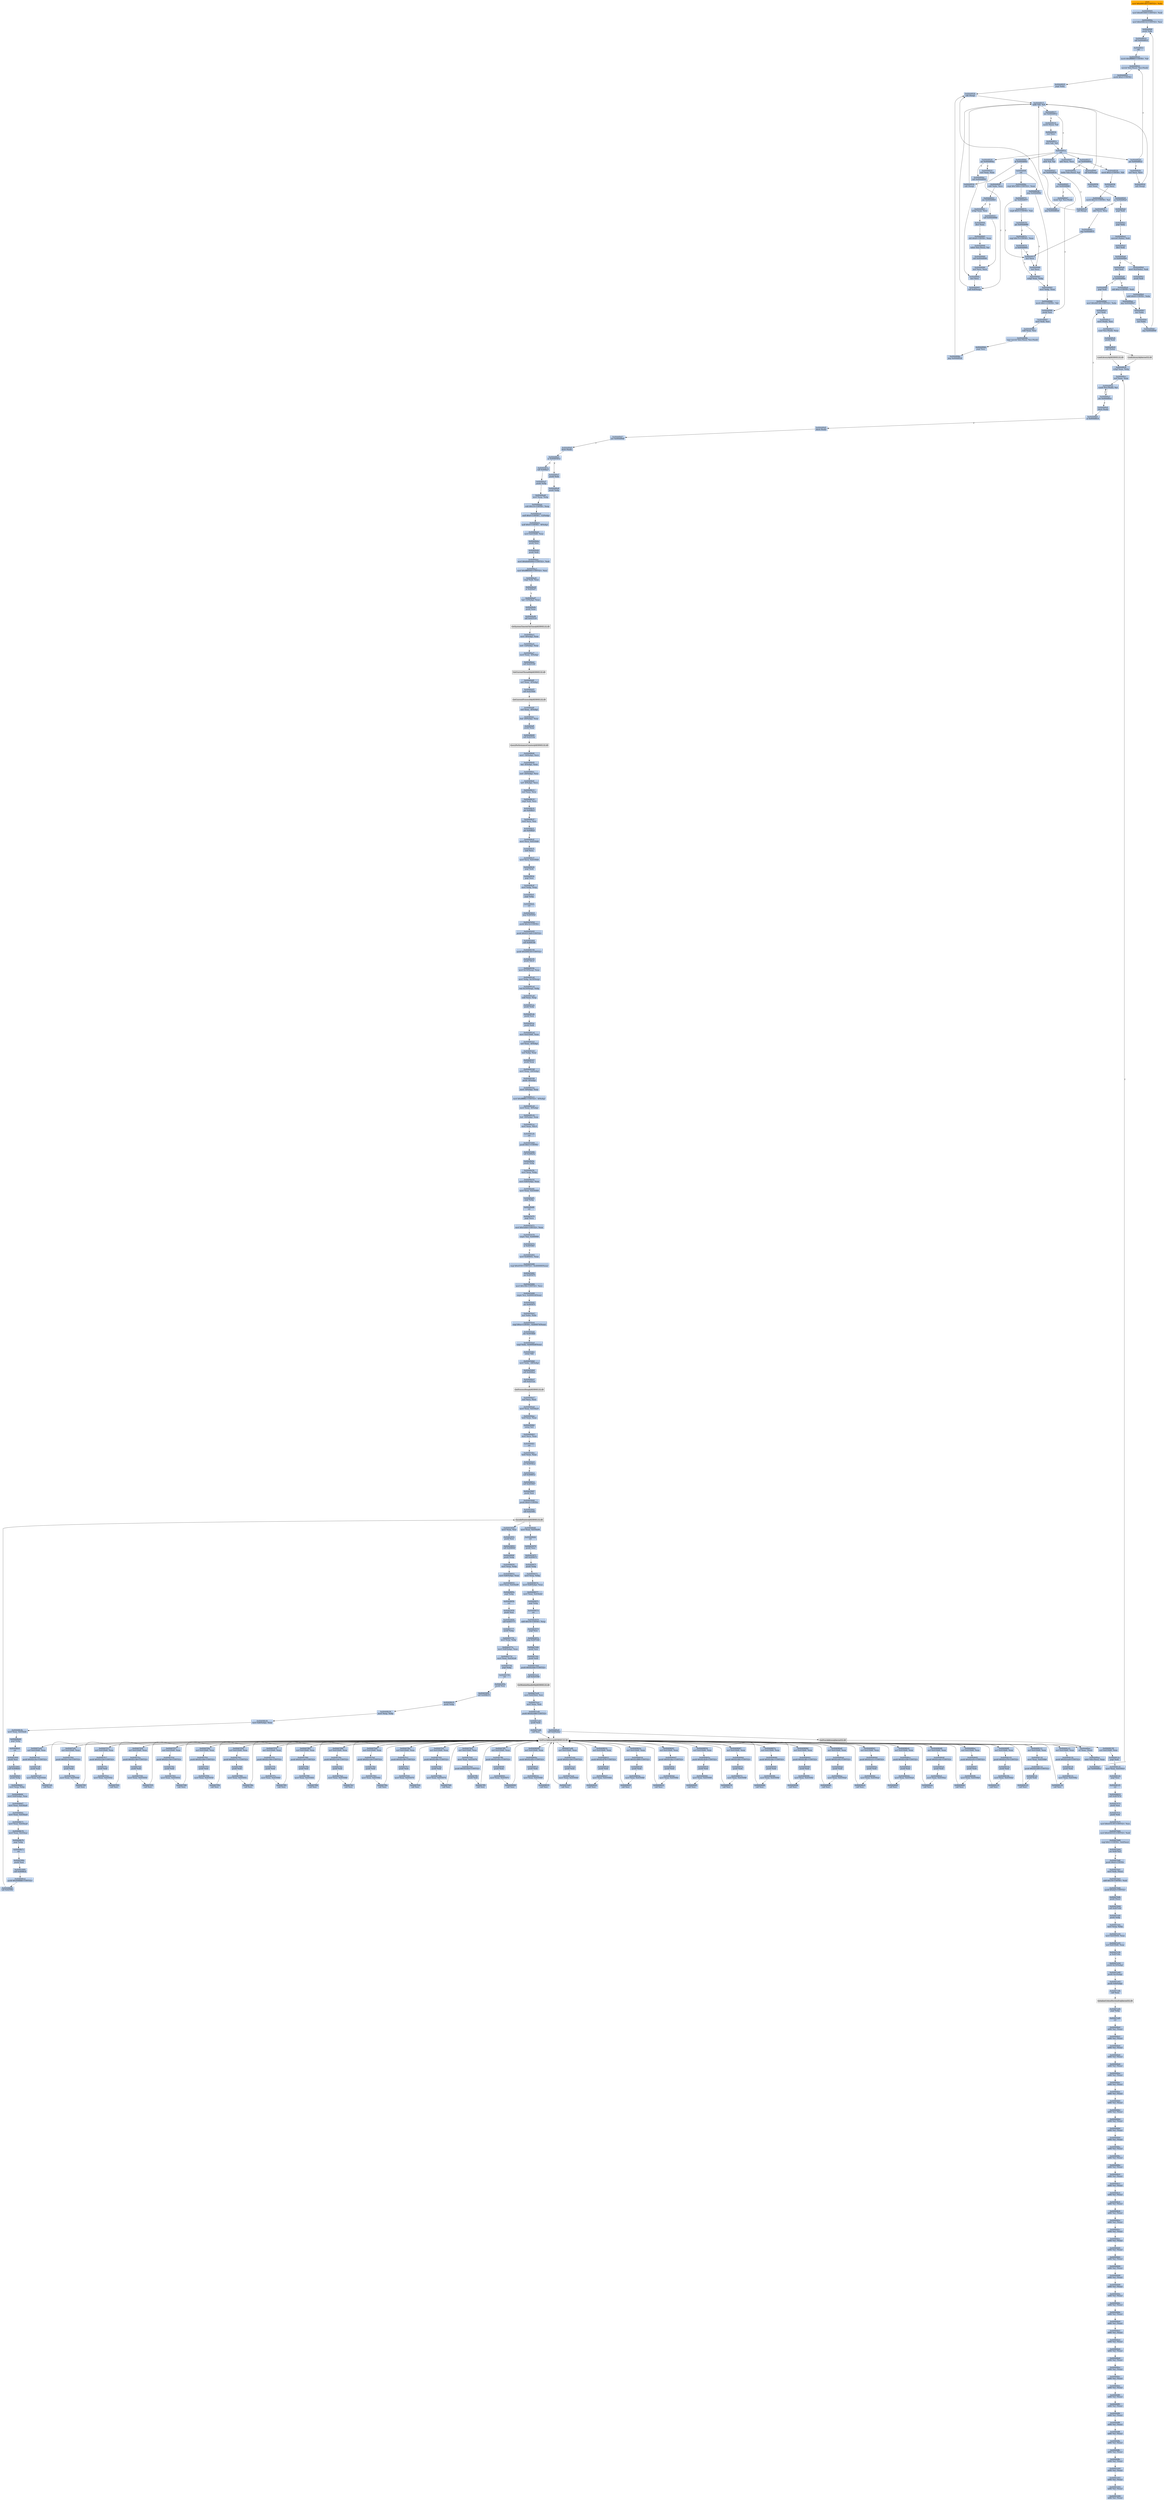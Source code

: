 digraph G {
node[shape=rectangle,style=filled,fillcolor=lightsteelblue,color=lightsteelblue]
bgcolor="transparent"
a0x0044f000movl_0x4001d0UINT32_ebx[label="start\nmovl $0x4001d0<UINT32>, %ebx",fillcolor="orange",color="lightgrey"];
a0x0044f005movl_0x401000UINT32_edi[label="0x0044f005\nmovl $0x401000<UINT32>, %edi"];
a0x0044f00amovl_0x43821dUINT32_esi[label="0x0044f00a\nmovl $0x43821d<UINT32>, %esi"];
a0x0044f00fpushl_ebx[label="0x0044f00f\npushl %ebx"];
a0x0044f010call_0x0044f01f[label="0x0044f010\ncall 0x0044f01f"];
a0x0044f01fcld_[label="0x0044f01f\ncld "];
a0x0044f020movb_0xffffff80UINT8_dl[label="0x0044f020\nmovb $0xffffff80<UINT8>, %dl"];
a0x0044f022movsb_ds_esi__es_edi_[label="0x0044f022\nmovsb %ds:(%esi), %es:(%edi)"];
a0x0044f023pushl_0x2UINT8[label="0x0044f023\npushl $0x2<UINT8>"];
a0x0044f025popl_ebx[label="0x0044f025\npopl %ebx"];
a0x0044f026call_esp_[label="0x0044f026\ncall (%esp)"];
a0x0044f015addb_dl_dl[label="0x0044f015\naddb %dl, %dl"];
a0x0044f017jne_0x0044f01e[label="0x0044f017\njne 0x0044f01e"];
a0x0044f019movb_esi__dl[label="0x0044f019\nmovb (%esi), %dl"];
a0x0044f01bincl_esi[label="0x0044f01b\nincl %esi"];
a0x0044f01cadcb_dl_dl[label="0x0044f01c\nadcb %dl, %dl"];
a0x0044f01eret[label="0x0044f01e\nret"];
a0x0044f029jae_0x0044f022[label="0x0044f029\njae 0x0044f022"];
a0x0044f02bxorl_ecx_ecx[label="0x0044f02b\nxorl %ecx, %ecx"];
a0x0044f02dcall_esp_[label="0x0044f02d\ncall (%esp)"];
a0x0044f030jae_0x0044f04a[label="0x0044f030\njae 0x0044f04a"];
a0x0044f032xorl_eax_eax[label="0x0044f032\nxorl %eax, %eax"];
a0x0044f034call_esp_[label="0x0044f034\ncall (%esp)"];
a0x0044f037jae_0x0044f05a[label="0x0044f037\njae 0x0044f05a"];
a0x0044f039movb_0x2UINT8_bl[label="0x0044f039\nmovb $0x2<UINT8>, %bl"];
a0x0044f03bincl_ecx[label="0x0044f03b\nincl %ecx"];
a0x0044f03cmovb_0x10UINT8_al[label="0x0044f03c\nmovb $0x10<UINT8>, %al"];
a0x0044f03ecall_esp_[label="0x0044f03e\ncall (%esp)"];
a0x0044f041adcb_al_al[label="0x0044f041\nadcb %al, %al"];
a0x0044f043jae_0x0044f03e[label="0x0044f043\njae 0x0044f03e"];
a0x0044f045jne_0x0044f086[label="0x0044f045\njne 0x0044f086"];
a0x0044f086pushl_esi[label="0x0044f086\npushl %esi"];
a0x0044f087movl_edi_esi[label="0x0044f087\nmovl %edi, %esi"];
a0x0044f089subl_eax_esi[label="0x0044f089\nsubl %eax, %esi"];
a0x0044f08brepz_movsb_ds_esi__es_edi_[label="0x0044f08b\nrepz movsb %ds:(%esi), %es:(%edi)"];
a0x0044f08dpopl_esi[label="0x0044f08d\npopl %esi"];
a0x0044f08ejmp_0x0044f026[label="0x0044f08e\njmp 0x0044f026"];
a0x0044f04acall_0x0044f092[label="0x0044f04a\ncall 0x0044f092"];
a0x0044f092incl_ecx[label="0x0044f092\nincl %ecx"];
a0x0044f093call_0x4esp_[label="0x0044f093\ncall 0x4(%esp)"];
a0x0044f097adcl_ecx_ecx[label="0x0044f097\nadcl %ecx, %ecx"];
a0x0044f099call_0x4esp_[label="0x0044f099\ncall 0x4(%esp)"];
a0x0044f09djb_0x0044f093[label="0x0044f09d\njb 0x0044f093"];
a0x0044f09fret[label="0x0044f09f\nret"];
a0x0044f04fsubl_ebx_ecx[label="0x0044f04f\nsubl %ebx, %ecx"];
a0x0044f051jne_0x0044f063[label="0x0044f051\njne 0x0044f063"];
a0x0044f063xchgl_eax_ecx[label="0x0044f063\nxchgl %eax, %ecx"];
a0x0044f064decl_eax[label="0x0044f064\ndecl %eax"];
a0x0044f065shll_0x8UINT8_eax[label="0x0044f065\nshll $0x8<UINT8>, %eax"];
a0x0044f068lodsb_ds_esi__al[label="0x0044f068\nlodsb %ds:(%esi), %al"];
a0x0044f069call_0x0044f090[label="0x0044f069\ncall 0x0044f090"];
a0x0044f090xorl_ecx_ecx[label="0x0044f090\nxorl %ecx, %ecx"];
a0x0044f06ecmpl_0x7d00UINT32_eax[label="0x0044f06e\ncmpl $0x7d00<UINT32>, %eax"];
a0x0044f073jae_0x0044f07f[label="0x0044f073\njae 0x0044f07f"];
a0x0044f075cmpb_0x5UINT8_ah[label="0x0044f075\ncmpb $0x5<UINT8>, %ah"];
a0x0044f078jae_0x0044f080[label="0x0044f078\njae 0x0044f080"];
a0x0044f07acmpl_0x7fUINT8_eax[label="0x0044f07a\ncmpl $0x7f<UINT8>, %eax"];
a0x0044f07dja_0x0044f081[label="0x0044f07d\nja 0x0044f081"];
a0x0044f07fincl_ecx[label="0x0044f07f\nincl %ecx"];
a0x0044f080incl_ecx[label="0x0044f080\nincl %ecx"];
a0x0044f081xchgl_eax_ebp[label="0x0044f081\nxchgl %eax, %ebp"];
a0x0044f082movl_ebp_eax[label="0x0044f082\nmovl %ebp, %eax"];
a0x0044f084movb_0x1UINT8_bl[label="0x0044f084\nmovb $0x1<UINT8>, %bl"];
a0x0044f047stosb_al_es_edi_[label="0x0044f047\nstosb %al, %es:(%edi)"];
a0x0044f048jmp_0x0044f026[label="0x0044f048\njmp 0x0044f026"];
a0x0044f05alodsb_ds_esi__al[label="0x0044f05a\nlodsb %ds:(%esi), %al"];
a0x0044f05bshrl_eax[label="0x0044f05b\nshrl %eax"];
a0x0044f05dje_0x0044f0a0[label="0x0044f05d\nje 0x0044f0a0"];
a0x0044f05fadcl_ecx_ecx[label="0x0044f05f\nadcl %ecx, %ecx"];
a0x0044f061jmp_0x0044f07f[label="0x0044f061\njmp 0x0044f07f"];
a0x0044f053call_0x0044f090[label="0x0044f053\ncall 0x0044f090"];
a0x0044f058jmp_0x0044f082[label="0x0044f058\njmp 0x0044f082"];
a0x0044f0a0popl_edi[label="0x0044f0a0\npopl %edi"];
a0x0044f0a1popl_ebx[label="0x0044f0a1\npopl %ebx"];
a0x0044f0a2movzwl_ebx__edi[label="0x0044f0a2\nmovzwl (%ebx), %edi"];
a0x0044f0a5decl_edi[label="0x0044f0a5\ndecl %edi"];
a0x0044f0a6je_0x0044f0b0[label="0x0044f0a6\nje 0x0044f0b0"];
a0x0044f0a8decl_edi[label="0x0044f0a8\ndecl %edi"];
a0x0044f0a9je_0x0044f0be[label="0x0044f0a9\nje 0x0044f0be"];
a0x0044f0abshll_0xcUINT8_edi[label="0x0044f0ab\nshll $0xc<UINT8>, %edi"];
a0x0044f0aejmp_0x0044f0b7[label="0x0044f0ae\njmp 0x0044f0b7"];
a0x0044f0b7incl_ebx[label="0x0044f0b7\nincl %ebx"];
a0x0044f0b8incl_ebx[label="0x0044f0b8\nincl %ebx"];
a0x0044f0b9jmp_0x0044f00f[label="0x0044f0b9\njmp 0x0044f00f"];
a0x0044f0b0movl_0x2ebx__edi[label="0x0044f0b0\nmovl 0x2(%ebx), %edi"];
a0x0044f0b3pushl_edi[label="0x0044f0b3\npushl %edi"];
a0x0044f0b4addl_0x4UINT8_ebx[label="0x0044f0b4\naddl $0x4<UINT8>, %ebx"];
a0x0044f0bepopl_edi[label="0x0044f0be\npopl %edi"];
a0x0044f0bfmovl_0x44f128UINT32_ebx[label="0x0044f0bf\nmovl $0x44f128<UINT32>, %ebx"];
a0x0044f0c4incl_edi[label="0x0044f0c4\nincl %edi"];
a0x0044f0c5movl_edi__esi[label="0x0044f0c5\nmovl (%edi), %esi"];
a0x0044f0c7scasl_es_edi__eax[label="0x0044f0c7\nscasl %es:(%edi), %eax"];
a0x0044f0c8pushl_edi[label="0x0044f0c8\npushl %edi"];
a0x0044f0c9call_ebx_[label="0x0044f0c9\ncall (%ebx)"];
LoadLibraryA_kernel32_dll[label="LoadLibraryA@kernel32.dll",fillcolor="lightgrey",color="lightgrey"];
a0x0044f0cbxchgl_eax_ebp[label="0x0044f0cb\nxchgl %eax, %ebp"];
a0x0044f0ccxorl_eax_eax[label="0x0044f0cc\nxorl %eax, %eax"];
a0x0044f0cescasb_es_edi__al[label="0x0044f0ce\nscasb %es:(%edi), %al"];
a0x0044f0cfjne_0x0044f0ce[label="0x0044f0cf\njne 0x0044f0ce"];
a0x0044f0d1decb_edi_[label="0x0044f0d1\ndecb (%edi)"];
a0x0044f0d3je_0x0044f0c4[label="0x0044f0d3\nje 0x0044f0c4"];
a0x0044f0d5decb_edi_[label="0x0044f0d5\ndecb (%edi)"];
a0x0044f0d7jne_0x0044f0df[label="0x0044f0d7\njne 0x0044f0df"];
a0x0044f0dfdecb_edi_[label="0x0044f0df\ndecb (%edi)"];
a0x0044f0e1je_0x0040561e[label="0x0044f0e1\nje 0x0040561e"];
a0x0044f0e7pushl_edi[label="0x0044f0e7\npushl %edi"];
a0x0044f0e8pushl_ebp[label="0x0044f0e8\npushl %ebp"];
a0x0044f0e9call_0x4ebx_[label="0x0044f0e9\ncall 0x4(%ebx)"];
GetProcAddress_kernel32_dll[label="GetProcAddress@kernel32.dll",fillcolor="lightgrey",color="lightgrey"];
a0x0044f0ecorl_eax_esi_[label="0x0044f0ec\norl %eax, (%esi)"];
a0x0044f0eelodsl_ds_esi__eax[label="0x0044f0ee\nlodsl %ds:(%esi), %eax"];
a0x0044f0efjne_0x0044f0cc[label="0x0044f0ef\njne 0x0044f0cc"];
GetProcAddress_KERNEL32_dll[label="GetProcAddress@KERNEL32.dll",fillcolor="lightgrey",color="lightgrey"];
LoadLibraryA_KERNEL32_dll[label="LoadLibraryA@KERNEL32.dll",fillcolor="lightgrey",color="lightgrey"];
a0x0040561ecall_0x40faa7[label="0x0040561e\ncall 0x40faa7"];
a0x0040faa7pushl_ebp[label="0x0040faa7\npushl %ebp"];
a0x0040faa8movl_esp_ebp[label="0x0040faa8\nmovl %esp, %ebp"];
a0x0040faaasubl_0x14UINT8_esp[label="0x0040faaa\nsubl $0x14<UINT8>, %esp"];
a0x0040faadandl_0x0UINT8__12ebp_[label="0x0040faad\nandl $0x0<UINT8>, -12(%ebp)"];
a0x0040fab1andl_0x0UINT8__8ebp_[label="0x0040fab1\nandl $0x0<UINT8>, -8(%ebp)"];
a0x0040fab5movl_0x4330d0_eax[label="0x0040fab5\nmovl 0x4330d0, %eax"];
a0x0040fabapushl_esi[label="0x0040faba\npushl %esi"];
a0x0040fabbpushl_edi[label="0x0040fabb\npushl %edi"];
a0x0040fabcmovl_0xbb40e64eUINT32_edi[label="0x0040fabc\nmovl $0xbb40e64e<UINT32>, %edi"];
a0x0040fac1movl_0xffff0000UINT32_esi[label="0x0040fac1\nmovl $0xffff0000<UINT32>, %esi"];
a0x0040fac6cmpl_edi_eax[label="0x0040fac6\ncmpl %edi, %eax"];
a0x0040fac8je_0x40fad7[label="0x0040fac8\nje 0x40fad7"];
a0x0040fad7leal__12ebp__eax[label="0x0040fad7\nleal -12(%ebp), %eax"];
a0x0040fadapushl_eax[label="0x0040fada\npushl %eax"];
a0x0040fadbcall_0x4251c0[label="0x0040fadb\ncall 0x4251c0"];
GetSystemTimeAsFileTime_KERNEL32_dll[label="GetSystemTimeAsFileTime@KERNEL32.dll",fillcolor="lightgrey",color="lightgrey"];
a0x0040fae1movl__8ebp__eax[label="0x0040fae1\nmovl -8(%ebp), %eax"];
a0x0040fae4xorl__12ebp__eax[label="0x0040fae4\nxorl -12(%ebp), %eax"];
a0x0040fae7movl_eax__4ebp_[label="0x0040fae7\nmovl %eax, -4(%ebp)"];
a0x0040faeacall_0x425160[label="0x0040faea\ncall 0x425160"];
GetCurrentThreadId_KERNEL32_dll[label="GetCurrentThreadId@KERNEL32.dll",fillcolor="lightgrey",color="lightgrey"];
a0x0040faf0xorl_eax__4ebp_[label="0x0040faf0\nxorl %eax, -4(%ebp)"];
a0x0040faf3call_0x4250b4[label="0x0040faf3\ncall 0x4250b4"];
GetCurrentProcessId_KERNEL32_dll[label="GetCurrentProcessId@KERNEL32.dll",fillcolor="lightgrey",color="lightgrey"];
a0x0040faf9xorl_eax__4ebp_[label="0x0040faf9\nxorl %eax, -4(%ebp)"];
a0x0040fafcleal__20ebp__eax[label="0x0040fafc\nleal -20(%ebp), %eax"];
a0x0040faffpushl_eax[label="0x0040faff\npushl %eax"];
a0x0040fb00call_0x4251bc[label="0x0040fb00\ncall 0x4251bc"];
QueryPerformanceCounter_KERNEL32_dll[label="QueryPerformanceCounter@KERNEL32.dll",fillcolor="lightgrey",color="lightgrey"];
a0x0040fb06movl__16ebp__ecx[label="0x0040fb06\nmovl -16(%ebp), %ecx"];
a0x0040fb09leal__4ebp__eax[label="0x0040fb09\nleal -4(%ebp), %eax"];
a0x0040fb0cxorl__20ebp__ecx[label="0x0040fb0c\nxorl -20(%ebp), %ecx"];
a0x0040fb0fxorl__4ebp__ecx[label="0x0040fb0f\nxorl -4(%ebp), %ecx"];
a0x0040fb12xorl_eax_ecx[label="0x0040fb12\nxorl %eax, %ecx"];
a0x0040fb14cmpl_edi_ecx[label="0x0040fb14\ncmpl %edi, %ecx"];
a0x0040fb16jne_0x40fb1f[label="0x0040fb16\njne 0x40fb1f"];
a0x0040fb1ftestl_ecx_esi[label="0x0040fb1f\ntestl %ecx, %esi"];
a0x0040fb21jne_0x40fb2f[label="0x0040fb21\njne 0x40fb2f"];
a0x0040fb2fmovl_ecx_0x4330d0[label="0x0040fb2f\nmovl %ecx, 0x4330d0"];
a0x0040fb35notl_ecx[label="0x0040fb35\nnotl %ecx"];
a0x0040fb37movl_ecx_0x4330d4[label="0x0040fb37\nmovl %ecx, 0x4330d4"];
a0x0040fb3dpopl_edi[label="0x0040fb3d\npopl %edi"];
a0x0040fb3epopl_esi[label="0x0040fb3e\npopl %esi"];
a0x0040fb3fmovl_ebp_esp[label="0x0040fb3f\nmovl %ebp, %esp"];
a0x0040fb41popl_ebp[label="0x0040fb41\npopl %ebp"];
a0x0040fb42ret[label="0x0040fb42\nret"];
a0x00405623jmp_0x40545d[label="0x00405623\njmp 0x40545d"];
a0x0040545dpushl_0x14UINT8[label="0x0040545d\npushl $0x14<UINT8>"];
a0x0040545fpushl_0x4313e8UINT32[label="0x0040545f\npushl $0x4313e8<UINT32>"];
a0x00405464call_0x409190[label="0x00405464\ncall 0x409190"];
a0x00409190pushl_0x409230UINT32[label="0x00409190\npushl $0x409230<UINT32>"];
a0x00409195pushl_fs_0[label="0x00409195\npushl %fs:0"];
a0x0040919cmovl_0x10esp__eax[label="0x0040919c\nmovl 0x10(%esp), %eax"];
a0x004091a0movl_ebp_0x10esp_[label="0x004091a0\nmovl %ebp, 0x10(%esp)"];
a0x004091a4leal_0x10esp__ebp[label="0x004091a4\nleal 0x10(%esp), %ebp"];
a0x004091a8subl_eax_esp[label="0x004091a8\nsubl %eax, %esp"];
a0x004091aapushl_ebx[label="0x004091aa\npushl %ebx"];
a0x004091abpushl_esi[label="0x004091ab\npushl %esi"];
a0x004091acpushl_edi[label="0x004091ac\npushl %edi"];
a0x004091admovl_0x4330d0_eax[label="0x004091ad\nmovl 0x4330d0, %eax"];
a0x004091b2xorl_eax__4ebp_[label="0x004091b2\nxorl %eax, -4(%ebp)"];
a0x004091b5xorl_ebp_eax[label="0x004091b5\nxorl %ebp, %eax"];
a0x004091b7pushl_eax[label="0x004091b7\npushl %eax"];
a0x004091b8movl_esp__24ebp_[label="0x004091b8\nmovl %esp, -24(%ebp)"];
a0x004091bbpushl__8ebp_[label="0x004091bb\npushl -8(%ebp)"];
a0x004091bemovl__4ebp__eax[label="0x004091be\nmovl -4(%ebp), %eax"];
a0x004091c1movl_0xfffffffeUINT32__4ebp_[label="0x004091c1\nmovl $0xfffffffe<UINT32>, -4(%ebp)"];
a0x004091c8movl_eax__8ebp_[label="0x004091c8\nmovl %eax, -8(%ebp)"];
a0x004091cbleal__16ebp__eax[label="0x004091cb\nleal -16(%ebp), %eax"];
a0x004091cemovl_eax_fs_0[label="0x004091ce\nmovl %eax, %fs:0"];
a0x004091d4ret[label="0x004091d4\nret"];
a0x00405469pushl_0x1UINT8[label="0x00405469\npushl $0x1<UINT8>"];
a0x0040546bcall_0x40fa5a[label="0x0040546b\ncall 0x40fa5a"];
a0x0040fa5apushl_ebp[label="0x0040fa5a\npushl %ebp"];
a0x0040fa5bmovl_esp_ebp[label="0x0040fa5b\nmovl %esp, %ebp"];
a0x0040fa5dmovl_0x8ebp__eax[label="0x0040fa5d\nmovl 0x8(%ebp), %eax"];
a0x0040fa60movl_eax_0x434460[label="0x0040fa60\nmovl %eax, 0x434460"];
a0x0040fa65popl_ebp[label="0x0040fa65\npopl %ebp"];
a0x0040fa66ret[label="0x0040fa66\nret"];
a0x00405470popl_ecx[label="0x00405470\npopl %ecx"];
a0x00405471movl_0x5a4dUINT32_eax[label="0x00405471\nmovl $0x5a4d<UINT32>, %eax"];
a0x00405476cmpw_ax_0x400000[label="0x00405476\ncmpw %ax, 0x400000"];
a0x0040547dje_0x405483[label="0x0040547d\nje 0x405483"];
a0x00405483movl_0x40003c_eax[label="0x00405483\nmovl 0x40003c, %eax"];
a0x00405488cmpl_0x4550UINT32_0x400000eax_[label="0x00405488\ncmpl $0x4550<UINT32>, 0x400000(%eax)"];
a0x00405492jne_0x40547f[label="0x00405492\njne 0x40547f"];
a0x00405494movl_0x10bUINT32_ecx[label="0x00405494\nmovl $0x10b<UINT32>, %ecx"];
a0x00405499cmpw_cx_0x400018eax_[label="0x00405499\ncmpw %cx, 0x400018(%eax)"];
a0x004054a0jne_0x40547f[label="0x004054a0\njne 0x40547f"];
a0x004054a2xorl_ebx_ebx[label="0x004054a2\nxorl %ebx, %ebx"];
a0x004054a4cmpl_0xeUINT8_0x400074eax_[label="0x004054a4\ncmpl $0xe<UINT8>, 0x400074(%eax)"];
a0x004054abjbe_0x4054b6[label="0x004054ab\njbe 0x4054b6"];
a0x004054adcmpl_ebx_0x4000e8eax_[label="0x004054ad\ncmpl %ebx, 0x4000e8(%eax)"];
a0x004054b3setne_bl[label="0x004054b3\nsetne %bl"];
a0x004054b6movl_ebx__28ebp_[label="0x004054b6\nmovl %ebx, -28(%ebp)"];
a0x004054b9call_0x4094a1[label="0x004054b9\ncall 0x4094a1"];
a0x004094a1call_0x4251ac[label="0x004094a1\ncall 0x4251ac"];
GetProcessHeap_KERNEL32_dll[label="GetProcessHeap@KERNEL32.dll",fillcolor="lightgrey",color="lightgrey"];
a0x004094a7xorl_ecx_ecx[label="0x004094a7\nxorl %ecx, %ecx"];
a0x004094a9movl_eax_0x434ac0[label="0x004094a9\nmovl %eax, 0x434ac0"];
a0x004094aetestl_eax_eax[label="0x004094ae\ntestl %eax, %eax"];
a0x004094b0setne_cl[label="0x004094b0\nsetne %cl"];
a0x004094b3movl_ecx_eax[label="0x004094b3\nmovl %ecx, %eax"];
a0x004094b5ret[label="0x004094b5\nret"];
a0x004054betestl_eax_eax[label="0x004054be\ntestl %eax, %eax"];
a0x004054c0jne_0x4054ca[label="0x004054c0\njne 0x4054ca"];
a0x004054cacall_0x40661e[label="0x004054ca\ncall 0x40661e"];
a0x0040661ecall_0x403947[label="0x0040661e\ncall 0x403947"];
a0x00403947pushl_esi[label="0x00403947\npushl %esi"];
a0x00403948pushl_0x0UINT8[label="0x00403948\npushl $0x0<UINT8>"];
a0x0040394acall_0x4250fc[label="0x0040394a\ncall 0x4250fc"];
EncodePointer_KERNEL32_dll[label="EncodePointer@KERNEL32.dll",fillcolor="lightgrey",color="lightgrey"];
a0x00403950movl_eax_esi[label="0x00403950\nmovl %eax, %esi"];
a0x00403952pushl_esi[label="0x00403952\npushl %esi"];
a0x00403953call_0x40894f[label="0x00403953\ncall 0x40894f"];
a0x0040894fpushl_ebp[label="0x0040894f\npushl %ebp"];
a0x00408950movl_esp_ebp[label="0x00408950\nmovl %esp, %ebp"];
a0x00408952movl_0x8ebp__eax[label="0x00408952\nmovl 0x8(%ebp), %eax"];
a0x00408955movl_eax_0x434a98[label="0x00408955\nmovl %eax, 0x434a98"];
a0x0040895apopl_ebp[label="0x0040895a\npopl %ebp"];
a0x0040895bret[label="0x0040895b\nret"];
a0x00403958pushl_esi[label="0x00403958\npushl %esi"];
a0x00403959call_0x405777[label="0x00403959\ncall 0x405777"];
a0x00405777pushl_ebp[label="0x00405777\npushl %ebp"];
a0x00405778movl_esp_ebp[label="0x00405778\nmovl %esp, %ebp"];
a0x0040577amovl_0x8ebp__eax[label="0x0040577a\nmovl 0x8(%ebp), %eax"];
a0x0040577dmovl_eax_0x4342e8[label="0x0040577d\nmovl %eax, 0x4342e8"];
a0x00405782popl_ebp[label="0x00405782\npopl %ebp"];
a0x00405783ret[label="0x00405783\nret"];
a0x0040395epushl_esi[label="0x0040395e\npushl %esi"];
a0x0040395fcall_0x408b35[label="0x0040395f\ncall 0x408b35"];
a0x00408b35pushl_ebp[label="0x00408b35\npushl %ebp"];
a0x00408b36movl_esp_ebp[label="0x00408b36\nmovl %esp, %ebp"];
a0x00408b38movl_0x8ebp__eax[label="0x00408b38\nmovl 0x8(%ebp), %eax"];
a0x00408b3bmovl_eax_0x434a9c[label="0x00408b3b\nmovl %eax, 0x434a9c"];
a0x00408b40popl_ebp[label="0x00408b40\npopl %ebp"];
a0x00408b41ret[label="0x00408b41\nret"];
a0x00403964pushl_esi[label="0x00403964\npushl %esi"];
a0x00403965call_0x408b61[label="0x00403965\ncall 0x408b61"];
a0x00408b61pushl_ebp[label="0x00408b61\npushl %ebp"];
a0x00408b62movl_esp_ebp[label="0x00408b62\nmovl %esp, %ebp"];
a0x00408b64movl_0x8ebp__eax[label="0x00408b64\nmovl 0x8(%ebp), %eax"];
a0x00408b67movl_eax_0x434aa0[label="0x00408b67\nmovl %eax, 0x434aa0"];
a0x00408b6cmovl_eax_0x434aa4[label="0x00408b6c\nmovl %eax, 0x434aa4"];
a0x00408b71movl_eax_0x434aa8[label="0x00408b71\nmovl %eax, 0x434aa8"];
a0x00408b76movl_eax_0x434aac[label="0x00408b76\nmovl %eax, 0x434aac"];
a0x00408b7bpopl_ebp[label="0x00408b7b\npopl %ebp"];
a0x00408b7cret[label="0x00408b7c\nret"];
a0x0040396apushl_esi[label="0x0040396a\npushl %esi"];
a0x0040396bcall_0x4088cd[label="0x0040396b\ncall 0x4088cd"];
a0x004088cdpushl_0x408886UINT32[label="0x004088cd\npushl $0x408886<UINT32>"];
a0x004088d2call_0x4250fc[label="0x004088d2\ncall 0x4250fc"];
a0x004088d8movl_eax_0x434a94[label="0x004088d8\nmovl %eax, 0x434a94"];
a0x004088ddret[label="0x004088dd\nret"];
a0x00403970pushl_esi[label="0x00403970\npushl %esi"];
a0x00403971call_0x409071[label="0x00403971\ncall 0x409071"];
a0x00409071pushl_ebp[label="0x00409071\npushl %ebp"];
a0x00409072movl_esp_ebp[label="0x00409072\nmovl %esp, %ebp"];
a0x00409074movl_0x8ebp__eax[label="0x00409074\nmovl 0x8(%ebp), %eax"];
a0x00409077movl_eax_0x434ab4[label="0x00409077\nmovl %eax, 0x434ab4"];
a0x0040907cpopl_ebp[label="0x0040907c\npopl %ebp"];
a0x0040907dret[label="0x0040907d\nret"];
a0x00403976addl_0x18UINT8_esp[label="0x00403976\naddl $0x18<UINT8>, %esp"];
a0x00403979popl_esi[label="0x00403979\npopl %esi"];
a0x0040397ajmp_0x407ebb[label="0x0040397a\njmp 0x407ebb"];
a0x00407ebbpushl_esi[label="0x00407ebb\npushl %esi"];
a0x00407ebcpushl_edi[label="0x00407ebc\npushl %edi"];
a0x00407ebdpushl_0x42cbdcUINT32[label="0x00407ebd\npushl $0x42cbdc<UINT32>"];
a0x00407ec2call_0x425194[label="0x00407ec2\ncall 0x425194"];
GetModuleHandleW_KERNEL32_dll[label="GetModuleHandleW@KERNEL32.dll",fillcolor="lightgrey",color="lightgrey"];
a0x00407ec8movl_0x4250e4_esi[label="0x00407ec8\nmovl 0x4250e4, %esi"];
a0x00407ecemovl_eax_edi[label="0x00407ece\nmovl %eax, %edi"];
a0x00407ed0pushl_0x42cbf8UINT32[label="0x00407ed0\npushl $0x42cbf8<UINT32>"];
a0x00407ed5pushl_edi[label="0x00407ed5\npushl %edi"];
a0x00407ed6call_esi[label="0x00407ed6\ncall %esi"];
a0x00407ed8xorl_0x4330d0_eax[label="0x00407ed8\nxorl 0x4330d0, %eax"];
a0x00407edepushl_0x42cc04UINT32[label="0x00407ede\npushl $0x42cc04<UINT32>"];
a0x00407ee3pushl_edi[label="0x00407ee3\npushl %edi"];
a0x00407ee4movl_eax_0x435040[label="0x00407ee4\nmovl %eax, 0x435040"];
a0x00407ee9call_esi[label="0x00407ee9\ncall %esi"];
a0x00407eebxorl_0x4330d0_eax[label="0x00407eeb\nxorl 0x4330d0, %eax"];
a0x00407ef1pushl_0x42cc0cUINT32[label="0x00407ef1\npushl $0x42cc0c<UINT32>"];
a0x00407ef6pushl_edi[label="0x00407ef6\npushl %edi"];
a0x00407ef7movl_eax_0x435044[label="0x00407ef7\nmovl %eax, 0x435044"];
a0x00407efccall_esi[label="0x00407efc\ncall %esi"];
a0x00407efexorl_0x4330d0_eax[label="0x00407efe\nxorl 0x4330d0, %eax"];
a0x00407f04pushl_0x42cc18UINT32[label="0x00407f04\npushl $0x42cc18<UINT32>"];
a0x00407f09pushl_edi[label="0x00407f09\npushl %edi"];
a0x00407f0amovl_eax_0x435048[label="0x00407f0a\nmovl %eax, 0x435048"];
a0x00407f0fcall_esi[label="0x00407f0f\ncall %esi"];
a0x00407f11xorl_0x4330d0_eax[label="0x00407f11\nxorl 0x4330d0, %eax"];
a0x00407f17pushl_0x42cc24UINT32[label="0x00407f17\npushl $0x42cc24<UINT32>"];
a0x00407f1cpushl_edi[label="0x00407f1c\npushl %edi"];
a0x00407f1dmovl_eax_0x43504c[label="0x00407f1d\nmovl %eax, 0x43504c"];
a0x00407f22call_esi[label="0x00407f22\ncall %esi"];
a0x00407f24xorl_0x4330d0_eax[label="0x00407f24\nxorl 0x4330d0, %eax"];
a0x00407f2apushl_0x42cc40UINT32[label="0x00407f2a\npushl $0x42cc40<UINT32>"];
a0x00407f2fpushl_edi[label="0x00407f2f\npushl %edi"];
a0x00407f30movl_eax_0x435050[label="0x00407f30\nmovl %eax, 0x435050"];
a0x00407f35call_esi[label="0x00407f35\ncall %esi"];
a0x00407f37xorl_0x4330d0_eax[label="0x00407f37\nxorl 0x4330d0, %eax"];
a0x00407f3dpushl_0x42cc50UINT32[label="0x00407f3d\npushl $0x42cc50<UINT32>"];
a0x00407f42pushl_edi[label="0x00407f42\npushl %edi"];
a0x00407f43movl_eax_0x435054[label="0x00407f43\nmovl %eax, 0x435054"];
a0x00407f48call_esi[label="0x00407f48\ncall %esi"];
a0x00407f4axorl_0x4330d0_eax[label="0x00407f4a\nxorl 0x4330d0, %eax"];
a0x00407f50pushl_0x42cc64UINT32[label="0x00407f50\npushl $0x42cc64<UINT32>"];
a0x00407f55pushl_edi[label="0x00407f55\npushl %edi"];
a0x00407f56movl_eax_0x435058[label="0x00407f56\nmovl %eax, 0x435058"];
a0x00407f5bcall_esi[label="0x00407f5b\ncall %esi"];
a0x00407f5dxorl_0x4330d0_eax[label="0x00407f5d\nxorl 0x4330d0, %eax"];
a0x00407f63pushl_0x42cc7cUINT32[label="0x00407f63\npushl $0x42cc7c<UINT32>"];
a0x00407f68pushl_edi[label="0x00407f68\npushl %edi"];
a0x00407f69movl_eax_0x43505c[label="0x00407f69\nmovl %eax, 0x43505c"];
a0x00407f6ecall_esi[label="0x00407f6e\ncall %esi"];
a0x00407f70xorl_0x4330d0_eax[label="0x00407f70\nxorl 0x4330d0, %eax"];
a0x00407f76pushl_0x42cc94UINT32[label="0x00407f76\npushl $0x42cc94<UINT32>"];
a0x00407f7bpushl_edi[label="0x00407f7b\npushl %edi"];
a0x00407f7cmovl_eax_0x435060[label="0x00407f7c\nmovl %eax, 0x435060"];
a0x00407f81call_esi[label="0x00407f81\ncall %esi"];
a0x00407f83xorl_0x4330d0_eax[label="0x00407f83\nxorl 0x4330d0, %eax"];
a0x00407f89pushl_0x42cca8UINT32[label="0x00407f89\npushl $0x42cca8<UINT32>"];
a0x00407f8epushl_edi[label="0x00407f8e\npushl %edi"];
a0x00407f8fmovl_eax_0x435064[label="0x00407f8f\nmovl %eax, 0x435064"];
a0x00407f94call_esi[label="0x00407f94\ncall %esi"];
a0x00407f96xorl_0x4330d0_eax[label="0x00407f96\nxorl 0x4330d0, %eax"];
a0x00407f9cpushl_0x42ccc8UINT32[label="0x00407f9c\npushl $0x42ccc8<UINT32>"];
a0x00407fa1pushl_edi[label="0x00407fa1\npushl %edi"];
a0x00407fa2movl_eax_0x435068[label="0x00407fa2\nmovl %eax, 0x435068"];
a0x00407fa7call_esi[label="0x00407fa7\ncall %esi"];
a0x00407fa9xorl_0x4330d0_eax[label="0x00407fa9\nxorl 0x4330d0, %eax"];
a0x00407fafpushl_0x42cce0UINT32[label="0x00407faf\npushl $0x42cce0<UINT32>"];
a0x00407fb4pushl_edi[label="0x00407fb4\npushl %edi"];
a0x00407fb5movl_eax_0x43506c[label="0x00407fb5\nmovl %eax, 0x43506c"];
a0x00407fbacall_esi[label="0x00407fba\ncall %esi"];
a0x00407fbcxorl_0x4330d0_eax[label="0x00407fbc\nxorl 0x4330d0, %eax"];
a0x00407fc2pushl_0x42ccf8UINT32[label="0x00407fc2\npushl $0x42ccf8<UINT32>"];
a0x00407fc7pushl_edi[label="0x00407fc7\npushl %edi"];
a0x00407fc8movl_eax_0x435070[label="0x00407fc8\nmovl %eax, 0x435070"];
a0x00407fcdcall_esi[label="0x00407fcd\ncall %esi"];
a0x00407fcfxorl_0x4330d0_eax[label="0x00407fcf\nxorl 0x4330d0, %eax"];
a0x00407fd5pushl_0x42cd0cUINT32[label="0x00407fd5\npushl $0x42cd0c<UINT32>"];
a0x00407fdapushl_edi[label="0x00407fda\npushl %edi"];
a0x00407fdbmovl_eax_0x435074[label="0x00407fdb\nmovl %eax, 0x435074"];
a0x00407fe0call_esi[label="0x00407fe0\ncall %esi"];
a0x00407fe2xorl_0x4330d0_eax[label="0x00407fe2\nxorl 0x4330d0, %eax"];
a0x00407fe8movl_eax_0x435078[label="0x00407fe8\nmovl %eax, 0x435078"];
a0x00407fedpushl_0x42cd20UINT32[label="0x00407fed\npushl $0x42cd20<UINT32>"];
a0x00407ff2pushl_edi[label="0x00407ff2\npushl %edi"];
a0x00407ff3call_esi[label="0x00407ff3\ncall %esi"];
a0x00407ff5xorl_0x4330d0_eax[label="0x00407ff5\nxorl 0x4330d0, %eax"];
a0x00407ffbpushl_0x42cd3cUINT32[label="0x00407ffb\npushl $0x42cd3c<UINT32>"];
a0x00408000pushl_edi[label="0x00408000\npushl %edi"];
a0x00408001movl_eax_0x43507c[label="0x00408001\nmovl %eax, 0x43507c"];
a0x00408006call_esi[label="0x00408006\ncall %esi"];
a0x00408008xorl_0x4330d0_eax[label="0x00408008\nxorl 0x4330d0, %eax"];
a0x0040800epushl_0x42cd5cUINT32[label="0x0040800e\npushl $0x42cd5c<UINT32>"];
a0x00408013pushl_edi[label="0x00408013\npushl %edi"];
a0x00408014movl_eax_0x435080[label="0x00408014\nmovl %eax, 0x435080"];
a0x00408019call_esi[label="0x00408019\ncall %esi"];
a0x0040801bxorl_0x4330d0_eax[label="0x0040801b\nxorl 0x4330d0, %eax"];
a0x00408021pushl_0x42cd78UINT32[label="0x00408021\npushl $0x42cd78<UINT32>"];
a0x00408026pushl_edi[label="0x00408026\npushl %edi"];
a0x00408027movl_eax_0x435084[label="0x00408027\nmovl %eax, 0x435084"];
a0x0040802ccall_esi[label="0x0040802c\ncall %esi"];
a0x0040802exorl_0x4330d0_eax[label="0x0040802e\nxorl 0x4330d0, %eax"];
a0x00408034pushl_0x42cd98UINT32[label="0x00408034\npushl $0x42cd98<UINT32>"];
a0x00408039pushl_edi[label="0x00408039\npushl %edi"];
a0x0040803amovl_eax_0x435088[label="0x0040803a\nmovl %eax, 0x435088"];
a0x0040803fcall_esi[label="0x0040803f\ncall %esi"];
a0x00408041xorl_0x4330d0_eax[label="0x00408041\nxorl 0x4330d0, %eax"];
a0x00408047pushl_0x42cdacUINT32[label="0x00408047\npushl $0x42cdac<UINT32>"];
a0x0040804cpushl_edi[label="0x0040804c\npushl %edi"];
a0x0040804dmovl_eax_0x43508c[label="0x0040804d\nmovl %eax, 0x43508c"];
a0x00408052call_esi[label="0x00408052\ncall %esi"];
a0x00408054xorl_0x4330d0_eax[label="0x00408054\nxorl 0x4330d0, %eax"];
a0x0040805apushl_0x42cdc8UINT32[label="0x0040805a\npushl $0x42cdc8<UINT32>"];
a0x0040805fpushl_edi[label="0x0040805f\npushl %edi"];
a0x00408060movl_eax_0x435090[label="0x00408060\nmovl %eax, 0x435090"];
a0x00408065call_esi[label="0x00408065\ncall %esi"];
a0x00408067xorl_0x4330d0_eax[label="0x00408067\nxorl 0x4330d0, %eax"];
a0x0040806dpushl_0x42cddcUINT32[label="0x0040806d\npushl $0x42cddc<UINT32>"];
a0x00408072pushl_edi[label="0x00408072\npushl %edi"];
a0x00408073movl_eax_0x435098[label="0x00408073\nmovl %eax, 0x435098"];
a0x00408078call_esi[label="0x00408078\ncall %esi"];
a0x0040807axorl_0x4330d0_eax[label="0x0040807a\nxorl 0x4330d0, %eax"];
a0x00408080pushl_0x42cdecUINT32[label="0x00408080\npushl $0x42cdec<UINT32>"];
a0x00408085pushl_edi[label="0x00408085\npushl %edi"];
a0x00408086movl_eax_0x435094[label="0x00408086\nmovl %eax, 0x435094"];
a0x0040808bcall_esi[label="0x0040808b\ncall %esi"];
a0x0040808dxorl_0x4330d0_eax[label="0x0040808d\nxorl 0x4330d0, %eax"];
a0x00408093pushl_0x42cdfcUINT32[label="0x00408093\npushl $0x42cdfc<UINT32>"];
a0x00408098pushl_edi[label="0x00408098\npushl %edi"];
a0x00408099movl_eax_0x43509c[label="0x00408099\nmovl %eax, 0x43509c"];
a0x0040809ecall_esi[label="0x0040809e\ncall %esi"];
a0x004080a0xorl_0x4330d0_eax[label="0x004080a0\nxorl 0x4330d0, %eax"];
a0x004080a6pushl_0x42ce0cUINT32[label="0x004080a6\npushl $0x42ce0c<UINT32>"];
a0x004080abpushl_edi[label="0x004080ab\npushl %edi"];
a0x004080acmovl_eax_0x4350a0[label="0x004080ac\nmovl %eax, 0x4350a0"];
a0x004080b1call_esi[label="0x004080b1\ncall %esi"];
a0x004080b3xorl_0x4330d0_eax[label="0x004080b3\nxorl 0x4330d0, %eax"];
a0x004080b9pushl_0x42ce1cUINT32[label="0x004080b9\npushl $0x42ce1c<UINT32>"];
a0x004080bepushl_edi[label="0x004080be\npushl %edi"];
a0x004080bfmovl_eax_0x4350a4[label="0x004080bf\nmovl %eax, 0x4350a4"];
a0x004080c4call_esi[label="0x004080c4\ncall %esi"];
a0x004080c6xorl_0x4330d0_eax[label="0x004080c6\nxorl 0x4330d0, %eax"];
a0x004080ccpushl_0x42ce38UINT32[label="0x004080cc\npushl $0x42ce38<UINT32>"];
a0x004080d1pushl_edi[label="0x004080d1\npushl %edi"];
a0x004080d2movl_eax_0x4350a8[label="0x004080d2\nmovl %eax, 0x4350a8"];
a0x004080d7call_esi[label="0x004080d7\ncall %esi"];
a0x004080d9xorl_0x4330d0_eax[label="0x004080d9\nxorl 0x4330d0, %eax"];
a0x004080dfpushl_0x42ce4cUINT32[label="0x004080df\npushl $0x42ce4c<UINT32>"];
a0x004080e4pushl_edi[label="0x004080e4\npushl %edi"];
a0x004080e5movl_eax_0x4350ac[label="0x004080e5\nmovl %eax, 0x4350ac"];
a0x004080eacall_esi[label="0x004080ea\ncall %esi"];
a0x004080ecxorl_0x4330d0_eax[label="0x004080ec\nxorl 0x4330d0, %eax"];
a0x004080f2pushl_0x42ce5cUINT32[label="0x004080f2\npushl $0x42ce5c<UINT32>"];
a0x004080f7pushl_edi[label="0x004080f7\npushl %edi"];
a0x004080f8movl_eax_0x4350b0[label="0x004080f8\nmovl %eax, 0x4350b0"];
a0x004080fdcall_esi[label="0x004080fd\ncall %esi"];
a0x004080ffxorl_0x4330d0_eax[label="0x004080ff\nxorl 0x4330d0, %eax"];
a0x00408105pushl_0x42ce70UINT32[label="0x00408105\npushl $0x42ce70<UINT32>"];
a0x0040810apushl_edi[label="0x0040810a\npushl %edi"];
a0x0040810bmovl_eax_0x4350b4[label="0x0040810b\nmovl %eax, 0x4350b4"];
a0x00408110call_esi[label="0x00408110\ncall %esi"];
a0x00408112xorl_0x4330d0_eax[label="0x00408112\nxorl 0x4330d0, %eax"];
a0x00408118movl_eax_0x4350b8[label="0x00408118\nmovl %eax, 0x4350b8"];
a0x0040811dpushl_0x42ce80UINT32[label="0x0040811d\npushl $0x42ce80<UINT32>"];
a0x00408122pushl_edi[label="0x00408122\npushl %edi"];
a0x00408123call_esi[label="0x00408123\ncall %esi"];
a0x00408125xorl_0x4330d0_eax[label="0x00408125\nxorl 0x4330d0, %eax"];
a0x0040812bpushl_0x42cea0UINT32[label="0x0040812b\npushl $0x42cea0<UINT32>"];
a0x00408130pushl_edi[label="0x00408130\npushl %edi"];
a0x00408131movl_eax_0x4350bc[label="0x00408131\nmovl %eax, 0x4350bc"];
a0x00408136call_esi[label="0x00408136\ncall %esi"];
a0x00408138xorl_0x4330d0_eax[label="0x00408138\nxorl 0x4330d0, %eax"];
a0x0040813epopl_edi[label="0x0040813e\npopl %edi"];
a0x0040813fmovl_eax_0x4350c0[label="0x0040813f\nmovl %eax, 0x4350c0"];
a0x00408144popl_esi[label="0x00408144\npopl %esi"];
a0x00408145ret[label="0x00408145\nret"];
a0x00406623call_0x407b7d[label="0x00406623\ncall 0x407b7d"];
a0x00407b7dpushl_esi[label="0x00407b7d\npushl %esi"];
a0x00407b7epushl_edi[label="0x00407b7e\npushl %edi"];
a0x00407b7fmovl_0x433c30UINT32_esi[label="0x00407b7f\nmovl $0x433c30<UINT32>, %esi"];
a0x00407b84movl_0x434310UINT32_edi[label="0x00407b84\nmovl $0x434310<UINT32>, %edi"];
a0x00407b89cmpl_0x1UINT8_0x4esi_[label="0x00407b89\ncmpl $0x1<UINT8>, 0x4(%esi)"];
a0x00407b8djne_0x407ba5[label="0x00407b8d\njne 0x407ba5"];
a0x00407b8fpushl_0x0UINT8[label="0x00407b8f\npushl $0x0<UINT8>"];
a0x00407b91movl_edi_esi_[label="0x00407b91\nmovl %edi, (%esi)"];
a0x00407b93addl_0x18UINT8_edi[label="0x00407b93\naddl $0x18<UINT8>, %edi"];
a0x00407b96pushl_0xfa0UINT32[label="0x00407b96\npushl $0xfa0<UINT32>"];
a0x00407b9bpushl_esi_[label="0x00407b9b\npushl (%esi)"];
a0x00407b9dcall_0x407e4d[label="0x00407b9d\ncall 0x407e4d"];
a0x00407e4dpushl_ebp[label="0x00407e4d\npushl %ebp"];
a0x00407e4emovl_esp_ebp[label="0x00407e4e\nmovl %esp, %ebp"];
a0x00407e50movl_0x435050_eax[label="0x00407e50\nmovl 0x435050, %eax"];
a0x00407e55xorl_0x4330d0_eax[label="0x00407e55\nxorl 0x4330d0, %eax"];
a0x00407e5bje_0x407e6a[label="0x00407e5b\nje 0x407e6a"];
a0x00407e5dpushl_0x10ebp_[label="0x00407e5d\npushl 0x10(%ebp)"];
a0x00407e60pushl_0xcebp_[label="0x00407e60\npushl 0xc(%ebp)"];
a0x00407e63pushl_0x8ebp_[label="0x00407e63\npushl 0x8(%ebp)"];
a0x00407e66call_eax[label="0x00407e66\ncall %eax"];
InitializeCriticalSectionEx_kernel32_dll[label="InitializeCriticalSectionEx@kernel32.dll",fillcolor="lightgrey",color="lightgrey"];
a0x00407e68popl_ebp[label="0x00407e68\npopl %ebp"];
a0x00407e69ret[label="0x00407e69\nret"];
a0x00000fa0addb_al_eax_[label="0x00000fa0\naddb %al, (%eax)"];
a0x00000fa2addb_al_eax_[label="0x00000fa2\naddb %al, (%eax)"];
a0x00000fa4addb_al_eax_[label="0x00000fa4\naddb %al, (%eax)"];
a0x00000fa6addb_al_eax_[label="0x00000fa6\naddb %al, (%eax)"];
a0x00000fa8addb_al_eax_[label="0x00000fa8\naddb %al, (%eax)"];
a0x00000faaaddb_al_eax_[label="0x00000faa\naddb %al, (%eax)"];
a0x00000facaddb_al_eax_[label="0x00000fac\naddb %al, (%eax)"];
a0x00000faeaddb_al_eax_[label="0x00000fae\naddb %al, (%eax)"];
a0x00000fb0addb_al_eax_[label="0x00000fb0\naddb %al, (%eax)"];
a0x00000fb2addb_al_eax_[label="0x00000fb2\naddb %al, (%eax)"];
a0x00000fb4addb_al_eax_[label="0x00000fb4\naddb %al, (%eax)"];
a0x00000fb6addb_al_eax_[label="0x00000fb6\naddb %al, (%eax)"];
a0x00000fb8addb_al_eax_[label="0x00000fb8\naddb %al, (%eax)"];
a0x00000fbaaddb_al_eax_[label="0x00000fba\naddb %al, (%eax)"];
a0x00000fbcaddb_al_eax_[label="0x00000fbc\naddb %al, (%eax)"];
a0x00000fbeaddb_al_eax_[label="0x00000fbe\naddb %al, (%eax)"];
a0x00000fc0addb_al_eax_[label="0x00000fc0\naddb %al, (%eax)"];
a0x00000fc2addb_al_eax_[label="0x00000fc2\naddb %al, (%eax)"];
a0x00000fc4addb_al_eax_[label="0x00000fc4\naddb %al, (%eax)"];
a0x00000fc6addb_al_eax_[label="0x00000fc6\naddb %al, (%eax)"];
a0x00000fc8addb_al_eax_[label="0x00000fc8\naddb %al, (%eax)"];
a0x00000fcaaddb_al_eax_[label="0x00000fca\naddb %al, (%eax)"];
a0x00000fccaddb_al_eax_[label="0x00000fcc\naddb %al, (%eax)"];
a0x00000fceaddb_al_eax_[label="0x00000fce\naddb %al, (%eax)"];
a0x00000fd0addb_al_eax_[label="0x00000fd0\naddb %al, (%eax)"];
a0x00000fd2addb_al_eax_[label="0x00000fd2\naddb %al, (%eax)"];
a0x00000fd4addb_al_eax_[label="0x00000fd4\naddb %al, (%eax)"];
a0x00000fd6addb_al_eax_[label="0x00000fd6\naddb %al, (%eax)"];
a0x00000fd8addb_al_eax_[label="0x00000fd8\naddb %al, (%eax)"];
a0x00000fdaaddb_al_eax_[label="0x00000fda\naddb %al, (%eax)"];
a0x00000fdcaddb_al_eax_[label="0x00000fdc\naddb %al, (%eax)"];
a0x00000fdeaddb_al_eax_[label="0x00000fde\naddb %al, (%eax)"];
a0x00000fe0addb_al_eax_[label="0x00000fe0\naddb %al, (%eax)"];
a0x00000fe2addb_al_eax_[label="0x00000fe2\naddb %al, (%eax)"];
a0x00000fe4addb_al_eax_[label="0x00000fe4\naddb %al, (%eax)"];
a0x00000fe6addb_al_eax_[label="0x00000fe6\naddb %al, (%eax)"];
a0x00000fe8addb_al_eax_[label="0x00000fe8\naddb %al, (%eax)"];
a0x00000feaaddb_al_eax_[label="0x00000fea\naddb %al, (%eax)"];
a0x00000fecaddb_al_eax_[label="0x00000fec\naddb %al, (%eax)"];
a0x00000feeaddb_al_eax_[label="0x00000fee\naddb %al, (%eax)"];
a0x00000ff0addb_al_eax_[label="0x00000ff0\naddb %al, (%eax)"];
a0x00000ff2addb_al_eax_[label="0x00000ff2\naddb %al, (%eax)"];
a0x00000ff4addb_al_eax_[label="0x00000ff4\naddb %al, (%eax)"];
a0x00000ff6addb_al_eax_[label="0x00000ff6\naddb %al, (%eax)"];
a0x00000ff8addb_al_eax_[label="0x00000ff8\naddb %al, (%eax)"];
a0x00000ffaaddb_al_eax_[label="0x00000ffa\naddb %al, (%eax)"];
a0x00000ffcaddb_al_eax_[label="0x00000ffc\naddb %al, (%eax)"];
a0x00000ffeaddb_al_eax_[label="0x00000ffe\naddb %al, (%eax)"];
a0x00001000addb_al_eax_[label="0x00001000\naddb %al, (%eax)"];
a0x00001002addb_al_eax_[label="0x00001002\naddb %al, (%eax)"];
a0x00001004addb_al_eax_[label="0x00001004\naddb %al, (%eax)"];
a0x00001006addb_al_eax_[label="0x00001006\naddb %al, (%eax)"];
a0x0044f000movl_0x4001d0UINT32_ebx -> a0x0044f005movl_0x401000UINT32_edi [color="#000000"];
a0x0044f005movl_0x401000UINT32_edi -> a0x0044f00amovl_0x43821dUINT32_esi [color="#000000"];
a0x0044f00amovl_0x43821dUINT32_esi -> a0x0044f00fpushl_ebx [color="#000000"];
a0x0044f00fpushl_ebx -> a0x0044f010call_0x0044f01f [color="#000000"];
a0x0044f010call_0x0044f01f -> a0x0044f01fcld_ [color="#000000"];
a0x0044f01fcld_ -> a0x0044f020movb_0xffffff80UINT8_dl [color="#000000"];
a0x0044f020movb_0xffffff80UINT8_dl -> a0x0044f022movsb_ds_esi__es_edi_ [color="#000000"];
a0x0044f022movsb_ds_esi__es_edi_ -> a0x0044f023pushl_0x2UINT8 [color="#000000"];
a0x0044f023pushl_0x2UINT8 -> a0x0044f025popl_ebx [color="#000000"];
a0x0044f025popl_ebx -> a0x0044f026call_esp_ [color="#000000"];
a0x0044f026call_esp_ -> a0x0044f015addb_dl_dl [color="#000000"];
a0x0044f015addb_dl_dl -> a0x0044f017jne_0x0044f01e [color="#000000"];
a0x0044f017jne_0x0044f01e -> a0x0044f019movb_esi__dl [color="#000000",label="F"];
a0x0044f019movb_esi__dl -> a0x0044f01bincl_esi [color="#000000"];
a0x0044f01bincl_esi -> a0x0044f01cadcb_dl_dl [color="#000000"];
a0x0044f01cadcb_dl_dl -> a0x0044f01eret [color="#000000"];
a0x0044f01eret -> a0x0044f029jae_0x0044f022 [color="#000000"];
a0x0044f029jae_0x0044f022 -> a0x0044f022movsb_ds_esi__es_edi_ [color="#000000",label="T"];
a0x0044f017jne_0x0044f01e -> a0x0044f01eret [color="#000000",label="T"];
a0x0044f029jae_0x0044f022 -> a0x0044f02bxorl_ecx_ecx [color="#000000",label="F"];
a0x0044f02bxorl_ecx_ecx -> a0x0044f02dcall_esp_ [color="#000000"];
a0x0044f02dcall_esp_ -> a0x0044f015addb_dl_dl [color="#000000"];
a0x0044f01eret -> a0x0044f030jae_0x0044f04a [color="#000000"];
a0x0044f030jae_0x0044f04a -> a0x0044f032xorl_eax_eax [color="#000000",label="F"];
a0x0044f032xorl_eax_eax -> a0x0044f034call_esp_ [color="#000000"];
a0x0044f034call_esp_ -> a0x0044f015addb_dl_dl [color="#000000"];
a0x0044f01eret -> a0x0044f037jae_0x0044f05a [color="#000000"];
a0x0044f037jae_0x0044f05a -> a0x0044f039movb_0x2UINT8_bl [color="#000000",label="F"];
a0x0044f039movb_0x2UINT8_bl -> a0x0044f03bincl_ecx [color="#000000"];
a0x0044f03bincl_ecx -> a0x0044f03cmovb_0x10UINT8_al [color="#000000"];
a0x0044f03cmovb_0x10UINT8_al -> a0x0044f03ecall_esp_ [color="#000000"];
a0x0044f03ecall_esp_ -> a0x0044f015addb_dl_dl [color="#000000"];
a0x0044f01eret -> a0x0044f041adcb_al_al [color="#000000"];
a0x0044f041adcb_al_al -> a0x0044f043jae_0x0044f03e [color="#000000"];
a0x0044f043jae_0x0044f03e -> a0x0044f03ecall_esp_ [color="#000000",label="T"];
a0x0044f043jae_0x0044f03e -> a0x0044f045jne_0x0044f086 [color="#000000",label="F"];
a0x0044f045jne_0x0044f086 -> a0x0044f086pushl_esi [color="#000000",label="T"];
a0x0044f086pushl_esi -> a0x0044f087movl_edi_esi [color="#000000"];
a0x0044f087movl_edi_esi -> a0x0044f089subl_eax_esi [color="#000000"];
a0x0044f089subl_eax_esi -> a0x0044f08brepz_movsb_ds_esi__es_edi_ [color="#000000"];
a0x0044f08brepz_movsb_ds_esi__es_edi_ -> a0x0044f08dpopl_esi [color="#000000"];
a0x0044f08dpopl_esi -> a0x0044f08ejmp_0x0044f026 [color="#000000"];
a0x0044f08ejmp_0x0044f026 -> a0x0044f026call_esp_ [color="#000000"];
a0x0044f030jae_0x0044f04a -> a0x0044f04acall_0x0044f092 [color="#000000",label="T"];
a0x0044f04acall_0x0044f092 -> a0x0044f092incl_ecx [color="#000000"];
a0x0044f092incl_ecx -> a0x0044f093call_0x4esp_ [color="#000000"];
a0x0044f093call_0x4esp_ -> a0x0044f015addb_dl_dl [color="#000000"];
a0x0044f01eret -> a0x0044f097adcl_ecx_ecx [color="#000000"];
a0x0044f097adcl_ecx_ecx -> a0x0044f099call_0x4esp_ [color="#000000"];
a0x0044f099call_0x4esp_ -> a0x0044f015addb_dl_dl [color="#000000"];
a0x0044f01eret -> a0x0044f09djb_0x0044f093 [color="#000000"];
a0x0044f09djb_0x0044f093 -> a0x0044f09fret [color="#000000",label="F"];
a0x0044f09fret -> a0x0044f04fsubl_ebx_ecx [color="#000000"];
a0x0044f04fsubl_ebx_ecx -> a0x0044f051jne_0x0044f063 [color="#000000"];
a0x0044f051jne_0x0044f063 -> a0x0044f063xchgl_eax_ecx [color="#000000",label="T"];
a0x0044f063xchgl_eax_ecx -> a0x0044f064decl_eax [color="#000000"];
a0x0044f064decl_eax -> a0x0044f065shll_0x8UINT8_eax [color="#000000"];
a0x0044f065shll_0x8UINT8_eax -> a0x0044f068lodsb_ds_esi__al [color="#000000"];
a0x0044f068lodsb_ds_esi__al -> a0x0044f069call_0x0044f090 [color="#000000"];
a0x0044f069call_0x0044f090 -> a0x0044f090xorl_ecx_ecx [color="#000000"];
a0x0044f090xorl_ecx_ecx -> a0x0044f092incl_ecx [color="#000000"];
a0x0044f09fret -> a0x0044f06ecmpl_0x7d00UINT32_eax [color="#000000"];
a0x0044f06ecmpl_0x7d00UINT32_eax -> a0x0044f073jae_0x0044f07f [color="#000000"];
a0x0044f073jae_0x0044f07f -> a0x0044f075cmpb_0x5UINT8_ah [color="#000000",label="F"];
a0x0044f075cmpb_0x5UINT8_ah -> a0x0044f078jae_0x0044f080 [color="#000000"];
a0x0044f078jae_0x0044f080 -> a0x0044f07acmpl_0x7fUINT8_eax [color="#000000",label="F"];
a0x0044f07acmpl_0x7fUINT8_eax -> a0x0044f07dja_0x0044f081 [color="#000000"];
a0x0044f07dja_0x0044f081 -> a0x0044f07fincl_ecx [color="#000000",label="F"];
a0x0044f07fincl_ecx -> a0x0044f080incl_ecx [color="#000000"];
a0x0044f080incl_ecx -> a0x0044f081xchgl_eax_ebp [color="#000000"];
a0x0044f081xchgl_eax_ebp -> a0x0044f082movl_ebp_eax [color="#000000"];
a0x0044f082movl_ebp_eax -> a0x0044f084movb_0x1UINT8_bl [color="#000000"];
a0x0044f084movb_0x1UINT8_bl -> a0x0044f086pushl_esi [color="#000000"];
a0x0044f045jne_0x0044f086 -> a0x0044f047stosb_al_es_edi_ [color="#000000",label="F"];
a0x0044f047stosb_al_es_edi_ -> a0x0044f048jmp_0x0044f026 [color="#000000"];
a0x0044f048jmp_0x0044f026 -> a0x0044f026call_esp_ [color="#000000"];
a0x0044f037jae_0x0044f05a -> a0x0044f05alodsb_ds_esi__al [color="#000000",label="T"];
a0x0044f05alodsb_ds_esi__al -> a0x0044f05bshrl_eax [color="#000000"];
a0x0044f05bshrl_eax -> a0x0044f05dje_0x0044f0a0 [color="#000000"];
a0x0044f05dje_0x0044f0a0 -> a0x0044f05fadcl_ecx_ecx [color="#000000",label="F"];
a0x0044f05fadcl_ecx_ecx -> a0x0044f061jmp_0x0044f07f [color="#000000"];
a0x0044f061jmp_0x0044f07f -> a0x0044f07fincl_ecx [color="#000000"];
a0x0044f09djb_0x0044f093 -> a0x0044f093call_0x4esp_ [color="#000000",label="T"];
a0x0044f051jne_0x0044f063 -> a0x0044f053call_0x0044f090 [color="#000000",label="F"];
a0x0044f053call_0x0044f090 -> a0x0044f090xorl_ecx_ecx [color="#000000"];
a0x0044f09fret -> a0x0044f058jmp_0x0044f082 [color="#000000"];
a0x0044f058jmp_0x0044f082 -> a0x0044f082movl_ebp_eax [color="#000000"];
a0x0044f07dja_0x0044f081 -> a0x0044f081xchgl_eax_ebp [color="#000000",label="T"];
a0x0044f078jae_0x0044f080 -> a0x0044f080incl_ecx [color="#000000",label="T"];
a0x0044f073jae_0x0044f07f -> a0x0044f07fincl_ecx [color="#000000",label="T"];
a0x0044f05dje_0x0044f0a0 -> a0x0044f0a0popl_edi [color="#000000",label="T"];
a0x0044f0a0popl_edi -> a0x0044f0a1popl_ebx [color="#000000"];
a0x0044f0a1popl_ebx -> a0x0044f0a2movzwl_ebx__edi [color="#000000"];
a0x0044f0a2movzwl_ebx__edi -> a0x0044f0a5decl_edi [color="#000000"];
a0x0044f0a5decl_edi -> a0x0044f0a6je_0x0044f0b0 [color="#000000"];
a0x0044f0a6je_0x0044f0b0 -> a0x0044f0a8decl_edi [color="#000000",label="F"];
a0x0044f0a8decl_edi -> a0x0044f0a9je_0x0044f0be [color="#000000"];
a0x0044f0a9je_0x0044f0be -> a0x0044f0abshll_0xcUINT8_edi [color="#000000",label="F"];
a0x0044f0abshll_0xcUINT8_edi -> a0x0044f0aejmp_0x0044f0b7 [color="#000000"];
a0x0044f0aejmp_0x0044f0b7 -> a0x0044f0b7incl_ebx [color="#000000"];
a0x0044f0b7incl_ebx -> a0x0044f0b8incl_ebx [color="#000000"];
a0x0044f0b8incl_ebx -> a0x0044f0b9jmp_0x0044f00f [color="#000000"];
a0x0044f0b9jmp_0x0044f00f -> a0x0044f00fpushl_ebx [color="#000000"];
a0x0044f0a6je_0x0044f0b0 -> a0x0044f0b0movl_0x2ebx__edi [color="#000000",label="T"];
a0x0044f0b0movl_0x2ebx__edi -> a0x0044f0b3pushl_edi [color="#000000"];
a0x0044f0b3pushl_edi -> a0x0044f0b4addl_0x4UINT8_ebx [color="#000000"];
a0x0044f0b4addl_0x4UINT8_ebx -> a0x0044f0b7incl_ebx [color="#000000"];
a0x0044f0a9je_0x0044f0be -> a0x0044f0bepopl_edi [color="#000000",label="T"];
a0x0044f0bepopl_edi -> a0x0044f0bfmovl_0x44f128UINT32_ebx [color="#000000"];
a0x0044f0bfmovl_0x44f128UINT32_ebx -> a0x0044f0c4incl_edi [color="#000000"];
a0x0044f0c4incl_edi -> a0x0044f0c5movl_edi__esi [color="#000000"];
a0x0044f0c5movl_edi__esi -> a0x0044f0c7scasl_es_edi__eax [color="#000000"];
a0x0044f0c7scasl_es_edi__eax -> a0x0044f0c8pushl_edi [color="#000000"];
a0x0044f0c8pushl_edi -> a0x0044f0c9call_ebx_ [color="#000000"];
a0x0044f0c9call_ebx_ -> LoadLibraryA_kernel32_dll [color="#000000"];
LoadLibraryA_kernel32_dll -> a0x0044f0cbxchgl_eax_ebp [color="#000000"];
a0x0044f0cbxchgl_eax_ebp -> a0x0044f0ccxorl_eax_eax [color="#000000"];
a0x0044f0ccxorl_eax_eax -> a0x0044f0cescasb_es_edi__al [color="#000000"];
a0x0044f0cescasb_es_edi__al -> a0x0044f0cfjne_0x0044f0ce [color="#000000"];
a0x0044f0cfjne_0x0044f0ce -> a0x0044f0cescasb_es_edi__al [color="#000000",label="T"];
a0x0044f0cfjne_0x0044f0ce -> a0x0044f0d1decb_edi_ [color="#000000",label="F"];
a0x0044f0d1decb_edi_ -> a0x0044f0d3je_0x0044f0c4 [color="#000000"];
a0x0044f0d3je_0x0044f0c4 -> a0x0044f0d5decb_edi_ [color="#000000",label="F"];
a0x0044f0d5decb_edi_ -> a0x0044f0d7jne_0x0044f0df [color="#000000"];
a0x0044f0d7jne_0x0044f0df -> a0x0044f0dfdecb_edi_ [color="#000000",label="T"];
a0x0044f0dfdecb_edi_ -> a0x0044f0e1je_0x0040561e [color="#000000"];
a0x0044f0e1je_0x0040561e -> a0x0044f0e7pushl_edi [color="#000000",label="F"];
a0x0044f0e7pushl_edi -> a0x0044f0e8pushl_ebp [color="#000000"];
a0x0044f0e8pushl_ebp -> a0x0044f0e9call_0x4ebx_ [color="#000000"];
a0x0044f0e9call_0x4ebx_ -> GetProcAddress_kernel32_dll [color="#000000"];
GetProcAddress_kernel32_dll -> a0x0044f0ecorl_eax_esi_ [color="#000000"];
a0x0044f0ecorl_eax_esi_ -> a0x0044f0eelodsl_ds_esi__eax [color="#000000"];
a0x0044f0eelodsl_ds_esi__eax -> a0x0044f0efjne_0x0044f0cc [color="#000000"];
a0x0044f0efjne_0x0044f0cc -> a0x0044f0ccxorl_eax_eax [color="#000000",label="T"];
a0x0044f0e9call_0x4ebx_ -> GetProcAddress_KERNEL32_dll [color="#000000"];
GetProcAddress_KERNEL32_dll -> a0x0044f0ecorl_eax_esi_ [color="#000000"];
a0x0044f0d3je_0x0044f0c4 -> a0x0044f0c4incl_edi [color="#000000",label="T"];
a0x0044f0c9call_ebx_ -> LoadLibraryA_KERNEL32_dll [color="#000000"];
LoadLibraryA_KERNEL32_dll -> a0x0044f0cbxchgl_eax_ebp [color="#000000"];
a0x0044f0e1je_0x0040561e -> a0x0040561ecall_0x40faa7 [color="#000000",label="T"];
a0x0040561ecall_0x40faa7 -> a0x0040faa7pushl_ebp [color="#000000"];
a0x0040faa7pushl_ebp -> a0x0040faa8movl_esp_ebp [color="#000000"];
a0x0040faa8movl_esp_ebp -> a0x0040faaasubl_0x14UINT8_esp [color="#000000"];
a0x0040faaasubl_0x14UINT8_esp -> a0x0040faadandl_0x0UINT8__12ebp_ [color="#000000"];
a0x0040faadandl_0x0UINT8__12ebp_ -> a0x0040fab1andl_0x0UINT8__8ebp_ [color="#000000"];
a0x0040fab1andl_0x0UINT8__8ebp_ -> a0x0040fab5movl_0x4330d0_eax [color="#000000"];
a0x0040fab5movl_0x4330d0_eax -> a0x0040fabapushl_esi [color="#000000"];
a0x0040fabapushl_esi -> a0x0040fabbpushl_edi [color="#000000"];
a0x0040fabbpushl_edi -> a0x0040fabcmovl_0xbb40e64eUINT32_edi [color="#000000"];
a0x0040fabcmovl_0xbb40e64eUINT32_edi -> a0x0040fac1movl_0xffff0000UINT32_esi [color="#000000"];
a0x0040fac1movl_0xffff0000UINT32_esi -> a0x0040fac6cmpl_edi_eax [color="#000000"];
a0x0040fac6cmpl_edi_eax -> a0x0040fac8je_0x40fad7 [color="#000000"];
a0x0040fac8je_0x40fad7 -> a0x0040fad7leal__12ebp__eax [color="#000000",label="T"];
a0x0040fad7leal__12ebp__eax -> a0x0040fadapushl_eax [color="#000000"];
a0x0040fadapushl_eax -> a0x0040fadbcall_0x4251c0 [color="#000000"];
a0x0040fadbcall_0x4251c0 -> GetSystemTimeAsFileTime_KERNEL32_dll [color="#000000"];
GetSystemTimeAsFileTime_KERNEL32_dll -> a0x0040fae1movl__8ebp__eax [color="#000000"];
a0x0040fae1movl__8ebp__eax -> a0x0040fae4xorl__12ebp__eax [color="#000000"];
a0x0040fae4xorl__12ebp__eax -> a0x0040fae7movl_eax__4ebp_ [color="#000000"];
a0x0040fae7movl_eax__4ebp_ -> a0x0040faeacall_0x425160 [color="#000000"];
a0x0040faeacall_0x425160 -> GetCurrentThreadId_KERNEL32_dll [color="#000000"];
GetCurrentThreadId_KERNEL32_dll -> a0x0040faf0xorl_eax__4ebp_ [color="#000000"];
a0x0040faf0xorl_eax__4ebp_ -> a0x0040faf3call_0x4250b4 [color="#000000"];
a0x0040faf3call_0x4250b4 -> GetCurrentProcessId_KERNEL32_dll [color="#000000"];
GetCurrentProcessId_KERNEL32_dll -> a0x0040faf9xorl_eax__4ebp_ [color="#000000"];
a0x0040faf9xorl_eax__4ebp_ -> a0x0040fafcleal__20ebp__eax [color="#000000"];
a0x0040fafcleal__20ebp__eax -> a0x0040faffpushl_eax [color="#000000"];
a0x0040faffpushl_eax -> a0x0040fb00call_0x4251bc [color="#000000"];
a0x0040fb00call_0x4251bc -> QueryPerformanceCounter_KERNEL32_dll [color="#000000"];
QueryPerformanceCounter_KERNEL32_dll -> a0x0040fb06movl__16ebp__ecx [color="#000000"];
a0x0040fb06movl__16ebp__ecx -> a0x0040fb09leal__4ebp__eax [color="#000000"];
a0x0040fb09leal__4ebp__eax -> a0x0040fb0cxorl__20ebp__ecx [color="#000000"];
a0x0040fb0cxorl__20ebp__ecx -> a0x0040fb0fxorl__4ebp__ecx [color="#000000"];
a0x0040fb0fxorl__4ebp__ecx -> a0x0040fb12xorl_eax_ecx [color="#000000"];
a0x0040fb12xorl_eax_ecx -> a0x0040fb14cmpl_edi_ecx [color="#000000"];
a0x0040fb14cmpl_edi_ecx -> a0x0040fb16jne_0x40fb1f [color="#000000"];
a0x0040fb16jne_0x40fb1f -> a0x0040fb1ftestl_ecx_esi [color="#000000",label="T"];
a0x0040fb1ftestl_ecx_esi -> a0x0040fb21jne_0x40fb2f [color="#000000"];
a0x0040fb21jne_0x40fb2f -> a0x0040fb2fmovl_ecx_0x4330d0 [color="#000000",label="T"];
a0x0040fb2fmovl_ecx_0x4330d0 -> a0x0040fb35notl_ecx [color="#000000"];
a0x0040fb35notl_ecx -> a0x0040fb37movl_ecx_0x4330d4 [color="#000000"];
a0x0040fb37movl_ecx_0x4330d4 -> a0x0040fb3dpopl_edi [color="#000000"];
a0x0040fb3dpopl_edi -> a0x0040fb3epopl_esi [color="#000000"];
a0x0040fb3epopl_esi -> a0x0040fb3fmovl_ebp_esp [color="#000000"];
a0x0040fb3fmovl_ebp_esp -> a0x0040fb41popl_ebp [color="#000000"];
a0x0040fb41popl_ebp -> a0x0040fb42ret [color="#000000"];
a0x0040fb42ret -> a0x00405623jmp_0x40545d [color="#000000"];
a0x00405623jmp_0x40545d -> a0x0040545dpushl_0x14UINT8 [color="#000000"];
a0x0040545dpushl_0x14UINT8 -> a0x0040545fpushl_0x4313e8UINT32 [color="#000000"];
a0x0040545fpushl_0x4313e8UINT32 -> a0x00405464call_0x409190 [color="#000000"];
a0x00405464call_0x409190 -> a0x00409190pushl_0x409230UINT32 [color="#000000"];
a0x00409190pushl_0x409230UINT32 -> a0x00409195pushl_fs_0 [color="#000000"];
a0x00409195pushl_fs_0 -> a0x0040919cmovl_0x10esp__eax [color="#000000"];
a0x0040919cmovl_0x10esp__eax -> a0x004091a0movl_ebp_0x10esp_ [color="#000000"];
a0x004091a0movl_ebp_0x10esp_ -> a0x004091a4leal_0x10esp__ebp [color="#000000"];
a0x004091a4leal_0x10esp__ebp -> a0x004091a8subl_eax_esp [color="#000000"];
a0x004091a8subl_eax_esp -> a0x004091aapushl_ebx [color="#000000"];
a0x004091aapushl_ebx -> a0x004091abpushl_esi [color="#000000"];
a0x004091abpushl_esi -> a0x004091acpushl_edi [color="#000000"];
a0x004091acpushl_edi -> a0x004091admovl_0x4330d0_eax [color="#000000"];
a0x004091admovl_0x4330d0_eax -> a0x004091b2xorl_eax__4ebp_ [color="#000000"];
a0x004091b2xorl_eax__4ebp_ -> a0x004091b5xorl_ebp_eax [color="#000000"];
a0x004091b5xorl_ebp_eax -> a0x004091b7pushl_eax [color="#000000"];
a0x004091b7pushl_eax -> a0x004091b8movl_esp__24ebp_ [color="#000000"];
a0x004091b8movl_esp__24ebp_ -> a0x004091bbpushl__8ebp_ [color="#000000"];
a0x004091bbpushl__8ebp_ -> a0x004091bemovl__4ebp__eax [color="#000000"];
a0x004091bemovl__4ebp__eax -> a0x004091c1movl_0xfffffffeUINT32__4ebp_ [color="#000000"];
a0x004091c1movl_0xfffffffeUINT32__4ebp_ -> a0x004091c8movl_eax__8ebp_ [color="#000000"];
a0x004091c8movl_eax__8ebp_ -> a0x004091cbleal__16ebp__eax [color="#000000"];
a0x004091cbleal__16ebp__eax -> a0x004091cemovl_eax_fs_0 [color="#000000"];
a0x004091cemovl_eax_fs_0 -> a0x004091d4ret [color="#000000"];
a0x004091d4ret -> a0x00405469pushl_0x1UINT8 [color="#000000"];
a0x00405469pushl_0x1UINT8 -> a0x0040546bcall_0x40fa5a [color="#000000"];
a0x0040546bcall_0x40fa5a -> a0x0040fa5apushl_ebp [color="#000000"];
a0x0040fa5apushl_ebp -> a0x0040fa5bmovl_esp_ebp [color="#000000"];
a0x0040fa5bmovl_esp_ebp -> a0x0040fa5dmovl_0x8ebp__eax [color="#000000"];
a0x0040fa5dmovl_0x8ebp__eax -> a0x0040fa60movl_eax_0x434460 [color="#000000"];
a0x0040fa60movl_eax_0x434460 -> a0x0040fa65popl_ebp [color="#000000"];
a0x0040fa65popl_ebp -> a0x0040fa66ret [color="#000000"];
a0x0040fa66ret -> a0x00405470popl_ecx [color="#000000"];
a0x00405470popl_ecx -> a0x00405471movl_0x5a4dUINT32_eax [color="#000000"];
a0x00405471movl_0x5a4dUINT32_eax -> a0x00405476cmpw_ax_0x400000 [color="#000000"];
a0x00405476cmpw_ax_0x400000 -> a0x0040547dje_0x405483 [color="#000000"];
a0x0040547dje_0x405483 -> a0x00405483movl_0x40003c_eax [color="#000000",label="T"];
a0x00405483movl_0x40003c_eax -> a0x00405488cmpl_0x4550UINT32_0x400000eax_ [color="#000000"];
a0x00405488cmpl_0x4550UINT32_0x400000eax_ -> a0x00405492jne_0x40547f [color="#000000"];
a0x00405492jne_0x40547f -> a0x00405494movl_0x10bUINT32_ecx [color="#000000",label="F"];
a0x00405494movl_0x10bUINT32_ecx -> a0x00405499cmpw_cx_0x400018eax_ [color="#000000"];
a0x00405499cmpw_cx_0x400018eax_ -> a0x004054a0jne_0x40547f [color="#000000"];
a0x004054a0jne_0x40547f -> a0x004054a2xorl_ebx_ebx [color="#000000",label="F"];
a0x004054a2xorl_ebx_ebx -> a0x004054a4cmpl_0xeUINT8_0x400074eax_ [color="#000000"];
a0x004054a4cmpl_0xeUINT8_0x400074eax_ -> a0x004054abjbe_0x4054b6 [color="#000000"];
a0x004054abjbe_0x4054b6 -> a0x004054adcmpl_ebx_0x4000e8eax_ [color="#000000",label="F"];
a0x004054adcmpl_ebx_0x4000e8eax_ -> a0x004054b3setne_bl [color="#000000"];
a0x004054b3setne_bl -> a0x004054b6movl_ebx__28ebp_ [color="#000000"];
a0x004054b6movl_ebx__28ebp_ -> a0x004054b9call_0x4094a1 [color="#000000"];
a0x004054b9call_0x4094a1 -> a0x004094a1call_0x4251ac [color="#000000"];
a0x004094a1call_0x4251ac -> GetProcessHeap_KERNEL32_dll [color="#000000"];
GetProcessHeap_KERNEL32_dll -> a0x004094a7xorl_ecx_ecx [color="#000000"];
a0x004094a7xorl_ecx_ecx -> a0x004094a9movl_eax_0x434ac0 [color="#000000"];
a0x004094a9movl_eax_0x434ac0 -> a0x004094aetestl_eax_eax [color="#000000"];
a0x004094aetestl_eax_eax -> a0x004094b0setne_cl [color="#000000"];
a0x004094b0setne_cl -> a0x004094b3movl_ecx_eax [color="#000000"];
a0x004094b3movl_ecx_eax -> a0x004094b5ret [color="#000000"];
a0x004094b5ret -> a0x004054betestl_eax_eax [color="#000000"];
a0x004054betestl_eax_eax -> a0x004054c0jne_0x4054ca [color="#000000"];
a0x004054c0jne_0x4054ca -> a0x004054cacall_0x40661e [color="#000000",label="T"];
a0x004054cacall_0x40661e -> a0x0040661ecall_0x403947 [color="#000000"];
a0x0040661ecall_0x403947 -> a0x00403947pushl_esi [color="#000000"];
a0x00403947pushl_esi -> a0x00403948pushl_0x0UINT8 [color="#000000"];
a0x00403948pushl_0x0UINT8 -> a0x0040394acall_0x4250fc [color="#000000"];
a0x0040394acall_0x4250fc -> EncodePointer_KERNEL32_dll [color="#000000"];
EncodePointer_KERNEL32_dll -> a0x00403950movl_eax_esi [color="#000000"];
a0x00403950movl_eax_esi -> a0x00403952pushl_esi [color="#000000"];
a0x00403952pushl_esi -> a0x00403953call_0x40894f [color="#000000"];
a0x00403953call_0x40894f -> a0x0040894fpushl_ebp [color="#000000"];
a0x0040894fpushl_ebp -> a0x00408950movl_esp_ebp [color="#000000"];
a0x00408950movl_esp_ebp -> a0x00408952movl_0x8ebp__eax [color="#000000"];
a0x00408952movl_0x8ebp__eax -> a0x00408955movl_eax_0x434a98 [color="#000000"];
a0x00408955movl_eax_0x434a98 -> a0x0040895apopl_ebp [color="#000000"];
a0x0040895apopl_ebp -> a0x0040895bret [color="#000000"];
a0x0040895bret -> a0x00403958pushl_esi [color="#000000"];
a0x00403958pushl_esi -> a0x00403959call_0x405777 [color="#000000"];
a0x00403959call_0x405777 -> a0x00405777pushl_ebp [color="#000000"];
a0x00405777pushl_ebp -> a0x00405778movl_esp_ebp [color="#000000"];
a0x00405778movl_esp_ebp -> a0x0040577amovl_0x8ebp__eax [color="#000000"];
a0x0040577amovl_0x8ebp__eax -> a0x0040577dmovl_eax_0x4342e8 [color="#000000"];
a0x0040577dmovl_eax_0x4342e8 -> a0x00405782popl_ebp [color="#000000"];
a0x00405782popl_ebp -> a0x00405783ret [color="#000000"];
a0x00405783ret -> a0x0040395epushl_esi [color="#000000"];
a0x0040395epushl_esi -> a0x0040395fcall_0x408b35 [color="#000000"];
a0x0040395fcall_0x408b35 -> a0x00408b35pushl_ebp [color="#000000"];
a0x00408b35pushl_ebp -> a0x00408b36movl_esp_ebp [color="#000000"];
a0x00408b36movl_esp_ebp -> a0x00408b38movl_0x8ebp__eax [color="#000000"];
a0x00408b38movl_0x8ebp__eax -> a0x00408b3bmovl_eax_0x434a9c [color="#000000"];
a0x00408b3bmovl_eax_0x434a9c -> a0x00408b40popl_ebp [color="#000000"];
a0x00408b40popl_ebp -> a0x00408b41ret [color="#000000"];
a0x00408b41ret -> a0x00403964pushl_esi [color="#000000"];
a0x00403964pushl_esi -> a0x00403965call_0x408b61 [color="#000000"];
a0x00403965call_0x408b61 -> a0x00408b61pushl_ebp [color="#000000"];
a0x00408b61pushl_ebp -> a0x00408b62movl_esp_ebp [color="#000000"];
a0x00408b62movl_esp_ebp -> a0x00408b64movl_0x8ebp__eax [color="#000000"];
a0x00408b64movl_0x8ebp__eax -> a0x00408b67movl_eax_0x434aa0 [color="#000000"];
a0x00408b67movl_eax_0x434aa0 -> a0x00408b6cmovl_eax_0x434aa4 [color="#000000"];
a0x00408b6cmovl_eax_0x434aa4 -> a0x00408b71movl_eax_0x434aa8 [color="#000000"];
a0x00408b71movl_eax_0x434aa8 -> a0x00408b76movl_eax_0x434aac [color="#000000"];
a0x00408b76movl_eax_0x434aac -> a0x00408b7bpopl_ebp [color="#000000"];
a0x00408b7bpopl_ebp -> a0x00408b7cret [color="#000000"];
a0x00408b7cret -> a0x0040396apushl_esi [color="#000000"];
a0x0040396apushl_esi -> a0x0040396bcall_0x4088cd [color="#000000"];
a0x0040396bcall_0x4088cd -> a0x004088cdpushl_0x408886UINT32 [color="#000000"];
a0x004088cdpushl_0x408886UINT32 -> a0x004088d2call_0x4250fc [color="#000000"];
a0x004088d2call_0x4250fc -> EncodePointer_KERNEL32_dll [color="#000000"];
EncodePointer_KERNEL32_dll -> a0x004088d8movl_eax_0x434a94 [color="#000000"];
a0x004088d8movl_eax_0x434a94 -> a0x004088ddret [color="#000000"];
a0x004088ddret -> a0x00403970pushl_esi [color="#000000"];
a0x00403970pushl_esi -> a0x00403971call_0x409071 [color="#000000"];
a0x00403971call_0x409071 -> a0x00409071pushl_ebp [color="#000000"];
a0x00409071pushl_ebp -> a0x00409072movl_esp_ebp [color="#000000"];
a0x00409072movl_esp_ebp -> a0x00409074movl_0x8ebp__eax [color="#000000"];
a0x00409074movl_0x8ebp__eax -> a0x00409077movl_eax_0x434ab4 [color="#000000"];
a0x00409077movl_eax_0x434ab4 -> a0x0040907cpopl_ebp [color="#000000"];
a0x0040907cpopl_ebp -> a0x0040907dret [color="#000000"];
a0x0040907dret -> a0x00403976addl_0x18UINT8_esp [color="#000000"];
a0x00403976addl_0x18UINT8_esp -> a0x00403979popl_esi [color="#000000"];
a0x00403979popl_esi -> a0x0040397ajmp_0x407ebb [color="#000000"];
a0x0040397ajmp_0x407ebb -> a0x00407ebbpushl_esi [color="#000000"];
a0x00407ebbpushl_esi -> a0x00407ebcpushl_edi [color="#000000"];
a0x00407ebcpushl_edi -> a0x00407ebdpushl_0x42cbdcUINT32 [color="#000000"];
a0x00407ebdpushl_0x42cbdcUINT32 -> a0x00407ec2call_0x425194 [color="#000000"];
a0x00407ec2call_0x425194 -> GetModuleHandleW_KERNEL32_dll [color="#000000"];
GetModuleHandleW_KERNEL32_dll -> a0x00407ec8movl_0x4250e4_esi [color="#000000"];
a0x00407ec8movl_0x4250e4_esi -> a0x00407ecemovl_eax_edi [color="#000000"];
a0x00407ecemovl_eax_edi -> a0x00407ed0pushl_0x42cbf8UINT32 [color="#000000"];
a0x00407ed0pushl_0x42cbf8UINT32 -> a0x00407ed5pushl_edi [color="#000000"];
a0x00407ed5pushl_edi -> a0x00407ed6call_esi [color="#000000"];
a0x00407ed6call_esi -> GetProcAddress_KERNEL32_dll [color="#000000"];
GetProcAddress_KERNEL32_dll -> a0x00407ed8xorl_0x4330d0_eax [color="#000000"];
a0x00407ed8xorl_0x4330d0_eax -> a0x00407edepushl_0x42cc04UINT32 [color="#000000"];
a0x00407edepushl_0x42cc04UINT32 -> a0x00407ee3pushl_edi [color="#000000"];
a0x00407ee3pushl_edi -> a0x00407ee4movl_eax_0x435040 [color="#000000"];
a0x00407ee4movl_eax_0x435040 -> a0x00407ee9call_esi [color="#000000"];
a0x00407ee9call_esi -> GetProcAddress_KERNEL32_dll [color="#000000"];
GetProcAddress_KERNEL32_dll -> a0x00407eebxorl_0x4330d0_eax [color="#000000"];
a0x00407eebxorl_0x4330d0_eax -> a0x00407ef1pushl_0x42cc0cUINT32 [color="#000000"];
a0x00407ef1pushl_0x42cc0cUINT32 -> a0x00407ef6pushl_edi [color="#000000"];
a0x00407ef6pushl_edi -> a0x00407ef7movl_eax_0x435044 [color="#000000"];
a0x00407ef7movl_eax_0x435044 -> a0x00407efccall_esi [color="#000000"];
a0x00407efccall_esi -> GetProcAddress_KERNEL32_dll [color="#000000"];
GetProcAddress_KERNEL32_dll -> a0x00407efexorl_0x4330d0_eax [color="#000000"];
a0x00407efexorl_0x4330d0_eax -> a0x00407f04pushl_0x42cc18UINT32 [color="#000000"];
a0x00407f04pushl_0x42cc18UINT32 -> a0x00407f09pushl_edi [color="#000000"];
a0x00407f09pushl_edi -> a0x00407f0amovl_eax_0x435048 [color="#000000"];
a0x00407f0amovl_eax_0x435048 -> a0x00407f0fcall_esi [color="#000000"];
a0x00407f0fcall_esi -> GetProcAddress_KERNEL32_dll [color="#000000"];
GetProcAddress_KERNEL32_dll -> a0x00407f11xorl_0x4330d0_eax [color="#000000"];
a0x00407f11xorl_0x4330d0_eax -> a0x00407f17pushl_0x42cc24UINT32 [color="#000000"];
a0x00407f17pushl_0x42cc24UINT32 -> a0x00407f1cpushl_edi [color="#000000"];
a0x00407f1cpushl_edi -> a0x00407f1dmovl_eax_0x43504c [color="#000000"];
a0x00407f1dmovl_eax_0x43504c -> a0x00407f22call_esi [color="#000000"];
a0x00407f22call_esi -> GetProcAddress_KERNEL32_dll [color="#000000"];
GetProcAddress_KERNEL32_dll -> a0x00407f24xorl_0x4330d0_eax [color="#000000"];
a0x00407f24xorl_0x4330d0_eax -> a0x00407f2apushl_0x42cc40UINT32 [color="#000000"];
a0x00407f2apushl_0x42cc40UINT32 -> a0x00407f2fpushl_edi [color="#000000"];
a0x00407f2fpushl_edi -> a0x00407f30movl_eax_0x435050 [color="#000000"];
a0x00407f30movl_eax_0x435050 -> a0x00407f35call_esi [color="#000000"];
a0x00407f35call_esi -> GetProcAddress_KERNEL32_dll [color="#000000"];
GetProcAddress_KERNEL32_dll -> a0x00407f37xorl_0x4330d0_eax [color="#000000"];
a0x00407f37xorl_0x4330d0_eax -> a0x00407f3dpushl_0x42cc50UINT32 [color="#000000"];
a0x00407f3dpushl_0x42cc50UINT32 -> a0x00407f42pushl_edi [color="#000000"];
a0x00407f42pushl_edi -> a0x00407f43movl_eax_0x435054 [color="#000000"];
a0x00407f43movl_eax_0x435054 -> a0x00407f48call_esi [color="#000000"];
a0x00407f48call_esi -> GetProcAddress_KERNEL32_dll [color="#000000"];
GetProcAddress_KERNEL32_dll -> a0x00407f4axorl_0x4330d0_eax [color="#000000"];
a0x00407f4axorl_0x4330d0_eax -> a0x00407f50pushl_0x42cc64UINT32 [color="#000000"];
a0x00407f50pushl_0x42cc64UINT32 -> a0x00407f55pushl_edi [color="#000000"];
a0x00407f55pushl_edi -> a0x00407f56movl_eax_0x435058 [color="#000000"];
a0x00407f56movl_eax_0x435058 -> a0x00407f5bcall_esi [color="#000000"];
a0x00407f5bcall_esi -> GetProcAddress_KERNEL32_dll [color="#000000"];
GetProcAddress_KERNEL32_dll -> a0x00407f5dxorl_0x4330d0_eax [color="#000000"];
a0x00407f5dxorl_0x4330d0_eax -> a0x00407f63pushl_0x42cc7cUINT32 [color="#000000"];
a0x00407f63pushl_0x42cc7cUINT32 -> a0x00407f68pushl_edi [color="#000000"];
a0x00407f68pushl_edi -> a0x00407f69movl_eax_0x43505c [color="#000000"];
a0x00407f69movl_eax_0x43505c -> a0x00407f6ecall_esi [color="#000000"];
a0x00407f6ecall_esi -> GetProcAddress_KERNEL32_dll [color="#000000"];
GetProcAddress_KERNEL32_dll -> a0x00407f70xorl_0x4330d0_eax [color="#000000"];
a0x00407f70xorl_0x4330d0_eax -> a0x00407f76pushl_0x42cc94UINT32 [color="#000000"];
a0x00407f76pushl_0x42cc94UINT32 -> a0x00407f7bpushl_edi [color="#000000"];
a0x00407f7bpushl_edi -> a0x00407f7cmovl_eax_0x435060 [color="#000000"];
a0x00407f7cmovl_eax_0x435060 -> a0x00407f81call_esi [color="#000000"];
a0x00407f81call_esi -> GetProcAddress_KERNEL32_dll [color="#000000"];
GetProcAddress_KERNEL32_dll -> a0x00407f83xorl_0x4330d0_eax [color="#000000"];
a0x00407f83xorl_0x4330d0_eax -> a0x00407f89pushl_0x42cca8UINT32 [color="#000000"];
a0x00407f89pushl_0x42cca8UINT32 -> a0x00407f8epushl_edi [color="#000000"];
a0x00407f8epushl_edi -> a0x00407f8fmovl_eax_0x435064 [color="#000000"];
a0x00407f8fmovl_eax_0x435064 -> a0x00407f94call_esi [color="#000000"];
a0x00407f94call_esi -> GetProcAddress_KERNEL32_dll [color="#000000"];
GetProcAddress_KERNEL32_dll -> a0x00407f96xorl_0x4330d0_eax [color="#000000"];
a0x00407f96xorl_0x4330d0_eax -> a0x00407f9cpushl_0x42ccc8UINT32 [color="#000000"];
a0x00407f9cpushl_0x42ccc8UINT32 -> a0x00407fa1pushl_edi [color="#000000"];
a0x00407fa1pushl_edi -> a0x00407fa2movl_eax_0x435068 [color="#000000"];
a0x00407fa2movl_eax_0x435068 -> a0x00407fa7call_esi [color="#000000"];
a0x00407fa7call_esi -> GetProcAddress_KERNEL32_dll [color="#000000"];
GetProcAddress_KERNEL32_dll -> a0x00407fa9xorl_0x4330d0_eax [color="#000000"];
a0x00407fa9xorl_0x4330d0_eax -> a0x00407fafpushl_0x42cce0UINT32 [color="#000000"];
a0x00407fafpushl_0x42cce0UINT32 -> a0x00407fb4pushl_edi [color="#000000"];
a0x00407fb4pushl_edi -> a0x00407fb5movl_eax_0x43506c [color="#000000"];
a0x00407fb5movl_eax_0x43506c -> a0x00407fbacall_esi [color="#000000"];
a0x00407fbacall_esi -> GetProcAddress_KERNEL32_dll [color="#000000"];
GetProcAddress_KERNEL32_dll -> a0x00407fbcxorl_0x4330d0_eax [color="#000000"];
a0x00407fbcxorl_0x4330d0_eax -> a0x00407fc2pushl_0x42ccf8UINT32 [color="#000000"];
a0x00407fc2pushl_0x42ccf8UINT32 -> a0x00407fc7pushl_edi [color="#000000"];
a0x00407fc7pushl_edi -> a0x00407fc8movl_eax_0x435070 [color="#000000"];
a0x00407fc8movl_eax_0x435070 -> a0x00407fcdcall_esi [color="#000000"];
a0x00407fcdcall_esi -> GetProcAddress_KERNEL32_dll [color="#000000"];
GetProcAddress_KERNEL32_dll -> a0x00407fcfxorl_0x4330d0_eax [color="#000000"];
a0x00407fcfxorl_0x4330d0_eax -> a0x00407fd5pushl_0x42cd0cUINT32 [color="#000000"];
a0x00407fd5pushl_0x42cd0cUINT32 -> a0x00407fdapushl_edi [color="#000000"];
a0x00407fdapushl_edi -> a0x00407fdbmovl_eax_0x435074 [color="#000000"];
a0x00407fdbmovl_eax_0x435074 -> a0x00407fe0call_esi [color="#000000"];
a0x00407fe0call_esi -> GetProcAddress_KERNEL32_dll [color="#000000"];
GetProcAddress_KERNEL32_dll -> a0x00407fe2xorl_0x4330d0_eax [color="#000000"];
a0x00407fe2xorl_0x4330d0_eax -> a0x00407fe8movl_eax_0x435078 [color="#000000"];
a0x00407fe8movl_eax_0x435078 -> a0x00407fedpushl_0x42cd20UINT32 [color="#000000"];
a0x00407fedpushl_0x42cd20UINT32 -> a0x00407ff2pushl_edi [color="#000000"];
a0x00407ff2pushl_edi -> a0x00407ff3call_esi [color="#000000"];
a0x00407ff3call_esi -> GetProcAddress_KERNEL32_dll [color="#000000"];
GetProcAddress_KERNEL32_dll -> a0x00407ff5xorl_0x4330d0_eax [color="#000000"];
a0x00407ff5xorl_0x4330d0_eax -> a0x00407ffbpushl_0x42cd3cUINT32 [color="#000000"];
a0x00407ffbpushl_0x42cd3cUINT32 -> a0x00408000pushl_edi [color="#000000"];
a0x00408000pushl_edi -> a0x00408001movl_eax_0x43507c [color="#000000"];
a0x00408001movl_eax_0x43507c -> a0x00408006call_esi [color="#000000"];
a0x00408006call_esi -> GetProcAddress_KERNEL32_dll [color="#000000"];
GetProcAddress_KERNEL32_dll -> a0x00408008xorl_0x4330d0_eax [color="#000000"];
a0x00408008xorl_0x4330d0_eax -> a0x0040800epushl_0x42cd5cUINT32 [color="#000000"];
a0x0040800epushl_0x42cd5cUINT32 -> a0x00408013pushl_edi [color="#000000"];
a0x00408013pushl_edi -> a0x00408014movl_eax_0x435080 [color="#000000"];
a0x00408014movl_eax_0x435080 -> a0x00408019call_esi [color="#000000"];
a0x00408019call_esi -> GetProcAddress_KERNEL32_dll [color="#000000"];
GetProcAddress_KERNEL32_dll -> a0x0040801bxorl_0x4330d0_eax [color="#000000"];
a0x0040801bxorl_0x4330d0_eax -> a0x00408021pushl_0x42cd78UINT32 [color="#000000"];
a0x00408021pushl_0x42cd78UINT32 -> a0x00408026pushl_edi [color="#000000"];
a0x00408026pushl_edi -> a0x00408027movl_eax_0x435084 [color="#000000"];
a0x00408027movl_eax_0x435084 -> a0x0040802ccall_esi [color="#000000"];
a0x0040802ccall_esi -> GetProcAddress_KERNEL32_dll [color="#000000"];
GetProcAddress_KERNEL32_dll -> a0x0040802exorl_0x4330d0_eax [color="#000000"];
a0x0040802exorl_0x4330d0_eax -> a0x00408034pushl_0x42cd98UINT32 [color="#000000"];
a0x00408034pushl_0x42cd98UINT32 -> a0x00408039pushl_edi [color="#000000"];
a0x00408039pushl_edi -> a0x0040803amovl_eax_0x435088 [color="#000000"];
a0x0040803amovl_eax_0x435088 -> a0x0040803fcall_esi [color="#000000"];
a0x0040803fcall_esi -> GetProcAddress_KERNEL32_dll [color="#000000"];
GetProcAddress_KERNEL32_dll -> a0x00408041xorl_0x4330d0_eax [color="#000000"];
a0x00408041xorl_0x4330d0_eax -> a0x00408047pushl_0x42cdacUINT32 [color="#000000"];
a0x00408047pushl_0x42cdacUINT32 -> a0x0040804cpushl_edi [color="#000000"];
a0x0040804cpushl_edi -> a0x0040804dmovl_eax_0x43508c [color="#000000"];
a0x0040804dmovl_eax_0x43508c -> a0x00408052call_esi [color="#000000"];
a0x00408052call_esi -> GetProcAddress_KERNEL32_dll [color="#000000"];
GetProcAddress_KERNEL32_dll -> a0x00408054xorl_0x4330d0_eax [color="#000000"];
a0x00408054xorl_0x4330d0_eax -> a0x0040805apushl_0x42cdc8UINT32 [color="#000000"];
a0x0040805apushl_0x42cdc8UINT32 -> a0x0040805fpushl_edi [color="#000000"];
a0x0040805fpushl_edi -> a0x00408060movl_eax_0x435090 [color="#000000"];
a0x00408060movl_eax_0x435090 -> a0x00408065call_esi [color="#000000"];
a0x00408065call_esi -> GetProcAddress_KERNEL32_dll [color="#000000"];
GetProcAddress_KERNEL32_dll -> a0x00408067xorl_0x4330d0_eax [color="#000000"];
a0x00408067xorl_0x4330d0_eax -> a0x0040806dpushl_0x42cddcUINT32 [color="#000000"];
a0x0040806dpushl_0x42cddcUINT32 -> a0x00408072pushl_edi [color="#000000"];
a0x00408072pushl_edi -> a0x00408073movl_eax_0x435098 [color="#000000"];
a0x00408073movl_eax_0x435098 -> a0x00408078call_esi [color="#000000"];
a0x00408078call_esi -> GetProcAddress_KERNEL32_dll [color="#000000"];
GetProcAddress_KERNEL32_dll -> a0x0040807axorl_0x4330d0_eax [color="#000000"];
a0x0040807axorl_0x4330d0_eax -> a0x00408080pushl_0x42cdecUINT32 [color="#000000"];
a0x00408080pushl_0x42cdecUINT32 -> a0x00408085pushl_edi [color="#000000"];
a0x00408085pushl_edi -> a0x00408086movl_eax_0x435094 [color="#000000"];
a0x00408086movl_eax_0x435094 -> a0x0040808bcall_esi [color="#000000"];
a0x0040808bcall_esi -> GetProcAddress_KERNEL32_dll [color="#000000"];
GetProcAddress_KERNEL32_dll -> a0x0040808dxorl_0x4330d0_eax [color="#000000"];
a0x0040808dxorl_0x4330d0_eax -> a0x00408093pushl_0x42cdfcUINT32 [color="#000000"];
a0x00408093pushl_0x42cdfcUINT32 -> a0x00408098pushl_edi [color="#000000"];
a0x00408098pushl_edi -> a0x00408099movl_eax_0x43509c [color="#000000"];
a0x00408099movl_eax_0x43509c -> a0x0040809ecall_esi [color="#000000"];
a0x0040809ecall_esi -> GetProcAddress_KERNEL32_dll [color="#000000"];
GetProcAddress_KERNEL32_dll -> a0x004080a0xorl_0x4330d0_eax [color="#000000"];
a0x004080a0xorl_0x4330d0_eax -> a0x004080a6pushl_0x42ce0cUINT32 [color="#000000"];
a0x004080a6pushl_0x42ce0cUINT32 -> a0x004080abpushl_edi [color="#000000"];
a0x004080abpushl_edi -> a0x004080acmovl_eax_0x4350a0 [color="#000000"];
a0x004080acmovl_eax_0x4350a0 -> a0x004080b1call_esi [color="#000000"];
a0x004080b1call_esi -> GetProcAddress_KERNEL32_dll [color="#000000"];
GetProcAddress_KERNEL32_dll -> a0x004080b3xorl_0x4330d0_eax [color="#000000"];
a0x004080b3xorl_0x4330d0_eax -> a0x004080b9pushl_0x42ce1cUINT32 [color="#000000"];
a0x004080b9pushl_0x42ce1cUINT32 -> a0x004080bepushl_edi [color="#000000"];
a0x004080bepushl_edi -> a0x004080bfmovl_eax_0x4350a4 [color="#000000"];
a0x004080bfmovl_eax_0x4350a4 -> a0x004080c4call_esi [color="#000000"];
a0x004080c4call_esi -> GetProcAddress_KERNEL32_dll [color="#000000"];
GetProcAddress_KERNEL32_dll -> a0x004080c6xorl_0x4330d0_eax [color="#000000"];
a0x004080c6xorl_0x4330d0_eax -> a0x004080ccpushl_0x42ce38UINT32 [color="#000000"];
a0x004080ccpushl_0x42ce38UINT32 -> a0x004080d1pushl_edi [color="#000000"];
a0x004080d1pushl_edi -> a0x004080d2movl_eax_0x4350a8 [color="#000000"];
a0x004080d2movl_eax_0x4350a8 -> a0x004080d7call_esi [color="#000000"];
a0x004080d7call_esi -> GetProcAddress_KERNEL32_dll [color="#000000"];
GetProcAddress_KERNEL32_dll -> a0x004080d9xorl_0x4330d0_eax [color="#000000"];
a0x004080d9xorl_0x4330d0_eax -> a0x004080dfpushl_0x42ce4cUINT32 [color="#000000"];
a0x004080dfpushl_0x42ce4cUINT32 -> a0x004080e4pushl_edi [color="#000000"];
a0x004080e4pushl_edi -> a0x004080e5movl_eax_0x4350ac [color="#000000"];
a0x004080e5movl_eax_0x4350ac -> a0x004080eacall_esi [color="#000000"];
a0x004080eacall_esi -> GetProcAddress_KERNEL32_dll [color="#000000"];
GetProcAddress_KERNEL32_dll -> a0x004080ecxorl_0x4330d0_eax [color="#000000"];
a0x004080ecxorl_0x4330d0_eax -> a0x004080f2pushl_0x42ce5cUINT32 [color="#000000"];
a0x004080f2pushl_0x42ce5cUINT32 -> a0x004080f7pushl_edi [color="#000000"];
a0x004080f7pushl_edi -> a0x004080f8movl_eax_0x4350b0 [color="#000000"];
a0x004080f8movl_eax_0x4350b0 -> a0x004080fdcall_esi [color="#000000"];
a0x004080fdcall_esi -> GetProcAddress_KERNEL32_dll [color="#000000"];
GetProcAddress_KERNEL32_dll -> a0x004080ffxorl_0x4330d0_eax [color="#000000"];
a0x004080ffxorl_0x4330d0_eax -> a0x00408105pushl_0x42ce70UINT32 [color="#000000"];
a0x00408105pushl_0x42ce70UINT32 -> a0x0040810apushl_edi [color="#000000"];
a0x0040810apushl_edi -> a0x0040810bmovl_eax_0x4350b4 [color="#000000"];
a0x0040810bmovl_eax_0x4350b4 -> a0x00408110call_esi [color="#000000"];
a0x00408110call_esi -> GetProcAddress_KERNEL32_dll [color="#000000"];
GetProcAddress_KERNEL32_dll -> a0x00408112xorl_0x4330d0_eax [color="#000000"];
a0x00408112xorl_0x4330d0_eax -> a0x00408118movl_eax_0x4350b8 [color="#000000"];
a0x00408118movl_eax_0x4350b8 -> a0x0040811dpushl_0x42ce80UINT32 [color="#000000"];
a0x0040811dpushl_0x42ce80UINT32 -> a0x00408122pushl_edi [color="#000000"];
a0x00408122pushl_edi -> a0x00408123call_esi [color="#000000"];
a0x00408123call_esi -> GetProcAddress_KERNEL32_dll [color="#000000"];
GetProcAddress_KERNEL32_dll -> a0x00408125xorl_0x4330d0_eax [color="#000000"];
a0x00408125xorl_0x4330d0_eax -> a0x0040812bpushl_0x42cea0UINT32 [color="#000000"];
a0x0040812bpushl_0x42cea0UINT32 -> a0x00408130pushl_edi [color="#000000"];
a0x00408130pushl_edi -> a0x00408131movl_eax_0x4350bc [color="#000000"];
a0x00408131movl_eax_0x4350bc -> a0x00408136call_esi [color="#000000"];
a0x00408136call_esi -> GetProcAddress_KERNEL32_dll [color="#000000"];
GetProcAddress_KERNEL32_dll -> a0x00408138xorl_0x4330d0_eax [color="#000000"];
a0x00408138xorl_0x4330d0_eax -> a0x0040813epopl_edi [color="#000000"];
a0x0040813epopl_edi -> a0x0040813fmovl_eax_0x4350c0 [color="#000000"];
a0x0040813fmovl_eax_0x4350c0 -> a0x00408144popl_esi [color="#000000"];
a0x00408144popl_esi -> a0x00408145ret [color="#000000"];
a0x00408145ret -> a0x00406623call_0x407b7d [color="#000000"];
a0x00406623call_0x407b7d -> a0x00407b7dpushl_esi [color="#000000"];
a0x00407b7dpushl_esi -> a0x00407b7epushl_edi [color="#000000"];
a0x00407b7epushl_edi -> a0x00407b7fmovl_0x433c30UINT32_esi [color="#000000"];
a0x00407b7fmovl_0x433c30UINT32_esi -> a0x00407b84movl_0x434310UINT32_edi [color="#000000"];
a0x00407b84movl_0x434310UINT32_edi -> a0x00407b89cmpl_0x1UINT8_0x4esi_ [color="#000000"];
a0x00407b89cmpl_0x1UINT8_0x4esi_ -> a0x00407b8djne_0x407ba5 [color="#000000"];
a0x00407b8djne_0x407ba5 -> a0x00407b8fpushl_0x0UINT8 [color="#000000",label="F"];
a0x00407b8fpushl_0x0UINT8 -> a0x00407b91movl_edi_esi_ [color="#000000"];
a0x00407b91movl_edi_esi_ -> a0x00407b93addl_0x18UINT8_edi [color="#000000"];
a0x00407b93addl_0x18UINT8_edi -> a0x00407b96pushl_0xfa0UINT32 [color="#000000"];
a0x00407b96pushl_0xfa0UINT32 -> a0x00407b9bpushl_esi_ [color="#000000"];
a0x00407b9bpushl_esi_ -> a0x00407b9dcall_0x407e4d [color="#000000"];
a0x00407b9dcall_0x407e4d -> a0x00407e4dpushl_ebp [color="#000000"];
a0x00407e4dpushl_ebp -> a0x00407e4emovl_esp_ebp [color="#000000"];
a0x00407e4emovl_esp_ebp -> a0x00407e50movl_0x435050_eax [color="#000000"];
a0x00407e50movl_0x435050_eax -> a0x00407e55xorl_0x4330d0_eax [color="#000000"];
a0x00407e55xorl_0x4330d0_eax -> a0x00407e5bje_0x407e6a [color="#000000"];
a0x00407e5bje_0x407e6a -> a0x00407e5dpushl_0x10ebp_ [color="#000000",label="F"];
a0x00407e5dpushl_0x10ebp_ -> a0x00407e60pushl_0xcebp_ [color="#000000"];
a0x00407e60pushl_0xcebp_ -> a0x00407e63pushl_0x8ebp_ [color="#000000"];
a0x00407e63pushl_0x8ebp_ -> a0x00407e66call_eax [color="#000000"];
a0x00407e66call_eax -> InitializeCriticalSectionEx_kernel32_dll [color="#000000"];
InitializeCriticalSectionEx_kernel32_dll -> a0x00407e68popl_ebp [color="#000000"];
a0x00407e68popl_ebp -> a0x00407e69ret [color="#000000"];
a0x00407e69ret -> a0x00000fa0addb_al_eax_ [color="#000000"];
a0x00000fa0addb_al_eax_ -> a0x00000fa2addb_al_eax_ [color="#000000"];
a0x00000fa2addb_al_eax_ -> a0x00000fa4addb_al_eax_ [color="#000000"];
a0x00000fa4addb_al_eax_ -> a0x00000fa6addb_al_eax_ [color="#000000"];
a0x00000fa6addb_al_eax_ -> a0x00000fa8addb_al_eax_ [color="#000000"];
a0x00000fa8addb_al_eax_ -> a0x00000faaaddb_al_eax_ [color="#000000"];
a0x00000faaaddb_al_eax_ -> a0x00000facaddb_al_eax_ [color="#000000"];
a0x00000facaddb_al_eax_ -> a0x00000faeaddb_al_eax_ [color="#000000"];
a0x00000faeaddb_al_eax_ -> a0x00000fb0addb_al_eax_ [color="#000000"];
a0x00000fb0addb_al_eax_ -> a0x00000fb2addb_al_eax_ [color="#000000"];
a0x00000fb2addb_al_eax_ -> a0x00000fb4addb_al_eax_ [color="#000000"];
a0x00000fb4addb_al_eax_ -> a0x00000fb6addb_al_eax_ [color="#000000"];
a0x00000fb6addb_al_eax_ -> a0x00000fb8addb_al_eax_ [color="#000000"];
a0x00000fb8addb_al_eax_ -> a0x00000fbaaddb_al_eax_ [color="#000000"];
a0x00000fbaaddb_al_eax_ -> a0x00000fbcaddb_al_eax_ [color="#000000"];
a0x00000fbcaddb_al_eax_ -> a0x00000fbeaddb_al_eax_ [color="#000000"];
a0x00000fbeaddb_al_eax_ -> a0x00000fc0addb_al_eax_ [color="#000000"];
a0x00000fc0addb_al_eax_ -> a0x00000fc2addb_al_eax_ [color="#000000"];
a0x00000fc2addb_al_eax_ -> a0x00000fc4addb_al_eax_ [color="#000000"];
a0x00000fc4addb_al_eax_ -> a0x00000fc6addb_al_eax_ [color="#000000"];
a0x00000fc6addb_al_eax_ -> a0x00000fc8addb_al_eax_ [color="#000000"];
a0x00000fc8addb_al_eax_ -> a0x00000fcaaddb_al_eax_ [color="#000000"];
a0x00000fcaaddb_al_eax_ -> a0x00000fccaddb_al_eax_ [color="#000000"];
a0x00000fccaddb_al_eax_ -> a0x00000fceaddb_al_eax_ [color="#000000"];
a0x00000fceaddb_al_eax_ -> a0x00000fd0addb_al_eax_ [color="#000000"];
a0x00000fd0addb_al_eax_ -> a0x00000fd2addb_al_eax_ [color="#000000"];
a0x00000fd2addb_al_eax_ -> a0x00000fd4addb_al_eax_ [color="#000000"];
a0x00000fd4addb_al_eax_ -> a0x00000fd6addb_al_eax_ [color="#000000"];
a0x00000fd6addb_al_eax_ -> a0x00000fd8addb_al_eax_ [color="#000000"];
a0x00000fd8addb_al_eax_ -> a0x00000fdaaddb_al_eax_ [color="#000000"];
a0x00000fdaaddb_al_eax_ -> a0x00000fdcaddb_al_eax_ [color="#000000"];
a0x00000fdcaddb_al_eax_ -> a0x00000fdeaddb_al_eax_ [color="#000000"];
a0x00000fdeaddb_al_eax_ -> a0x00000fe0addb_al_eax_ [color="#000000"];
a0x00000fe0addb_al_eax_ -> a0x00000fe2addb_al_eax_ [color="#000000"];
a0x00000fe2addb_al_eax_ -> a0x00000fe4addb_al_eax_ [color="#000000"];
a0x00000fe4addb_al_eax_ -> a0x00000fe6addb_al_eax_ [color="#000000"];
a0x00000fe6addb_al_eax_ -> a0x00000fe8addb_al_eax_ [color="#000000"];
a0x00000fe8addb_al_eax_ -> a0x00000feaaddb_al_eax_ [color="#000000"];
a0x00000feaaddb_al_eax_ -> a0x00000fecaddb_al_eax_ [color="#000000"];
a0x00000fecaddb_al_eax_ -> a0x00000feeaddb_al_eax_ [color="#000000"];
a0x00000feeaddb_al_eax_ -> a0x00000ff0addb_al_eax_ [color="#000000"];
a0x00000ff0addb_al_eax_ -> a0x00000ff2addb_al_eax_ [color="#000000"];
a0x00000ff2addb_al_eax_ -> a0x00000ff4addb_al_eax_ [color="#000000"];
a0x00000ff4addb_al_eax_ -> a0x00000ff6addb_al_eax_ [color="#000000"];
a0x00000ff6addb_al_eax_ -> a0x00000ff8addb_al_eax_ [color="#000000"];
a0x00000ff8addb_al_eax_ -> a0x00000ffaaddb_al_eax_ [color="#000000"];
a0x00000ffaaddb_al_eax_ -> a0x00000ffcaddb_al_eax_ [color="#000000"];
a0x00000ffcaddb_al_eax_ -> a0x00000ffeaddb_al_eax_ [color="#000000"];
a0x00000ffeaddb_al_eax_ -> a0x00001000addb_al_eax_ [color="#000000"];
a0x00001000addb_al_eax_ -> a0x00001002addb_al_eax_ [color="#000000"];
a0x00001002addb_al_eax_ -> a0x00001004addb_al_eax_ [color="#000000"];
a0x00001004addb_al_eax_ -> a0x00001006addb_al_eax_ [color="#000000"];
}
